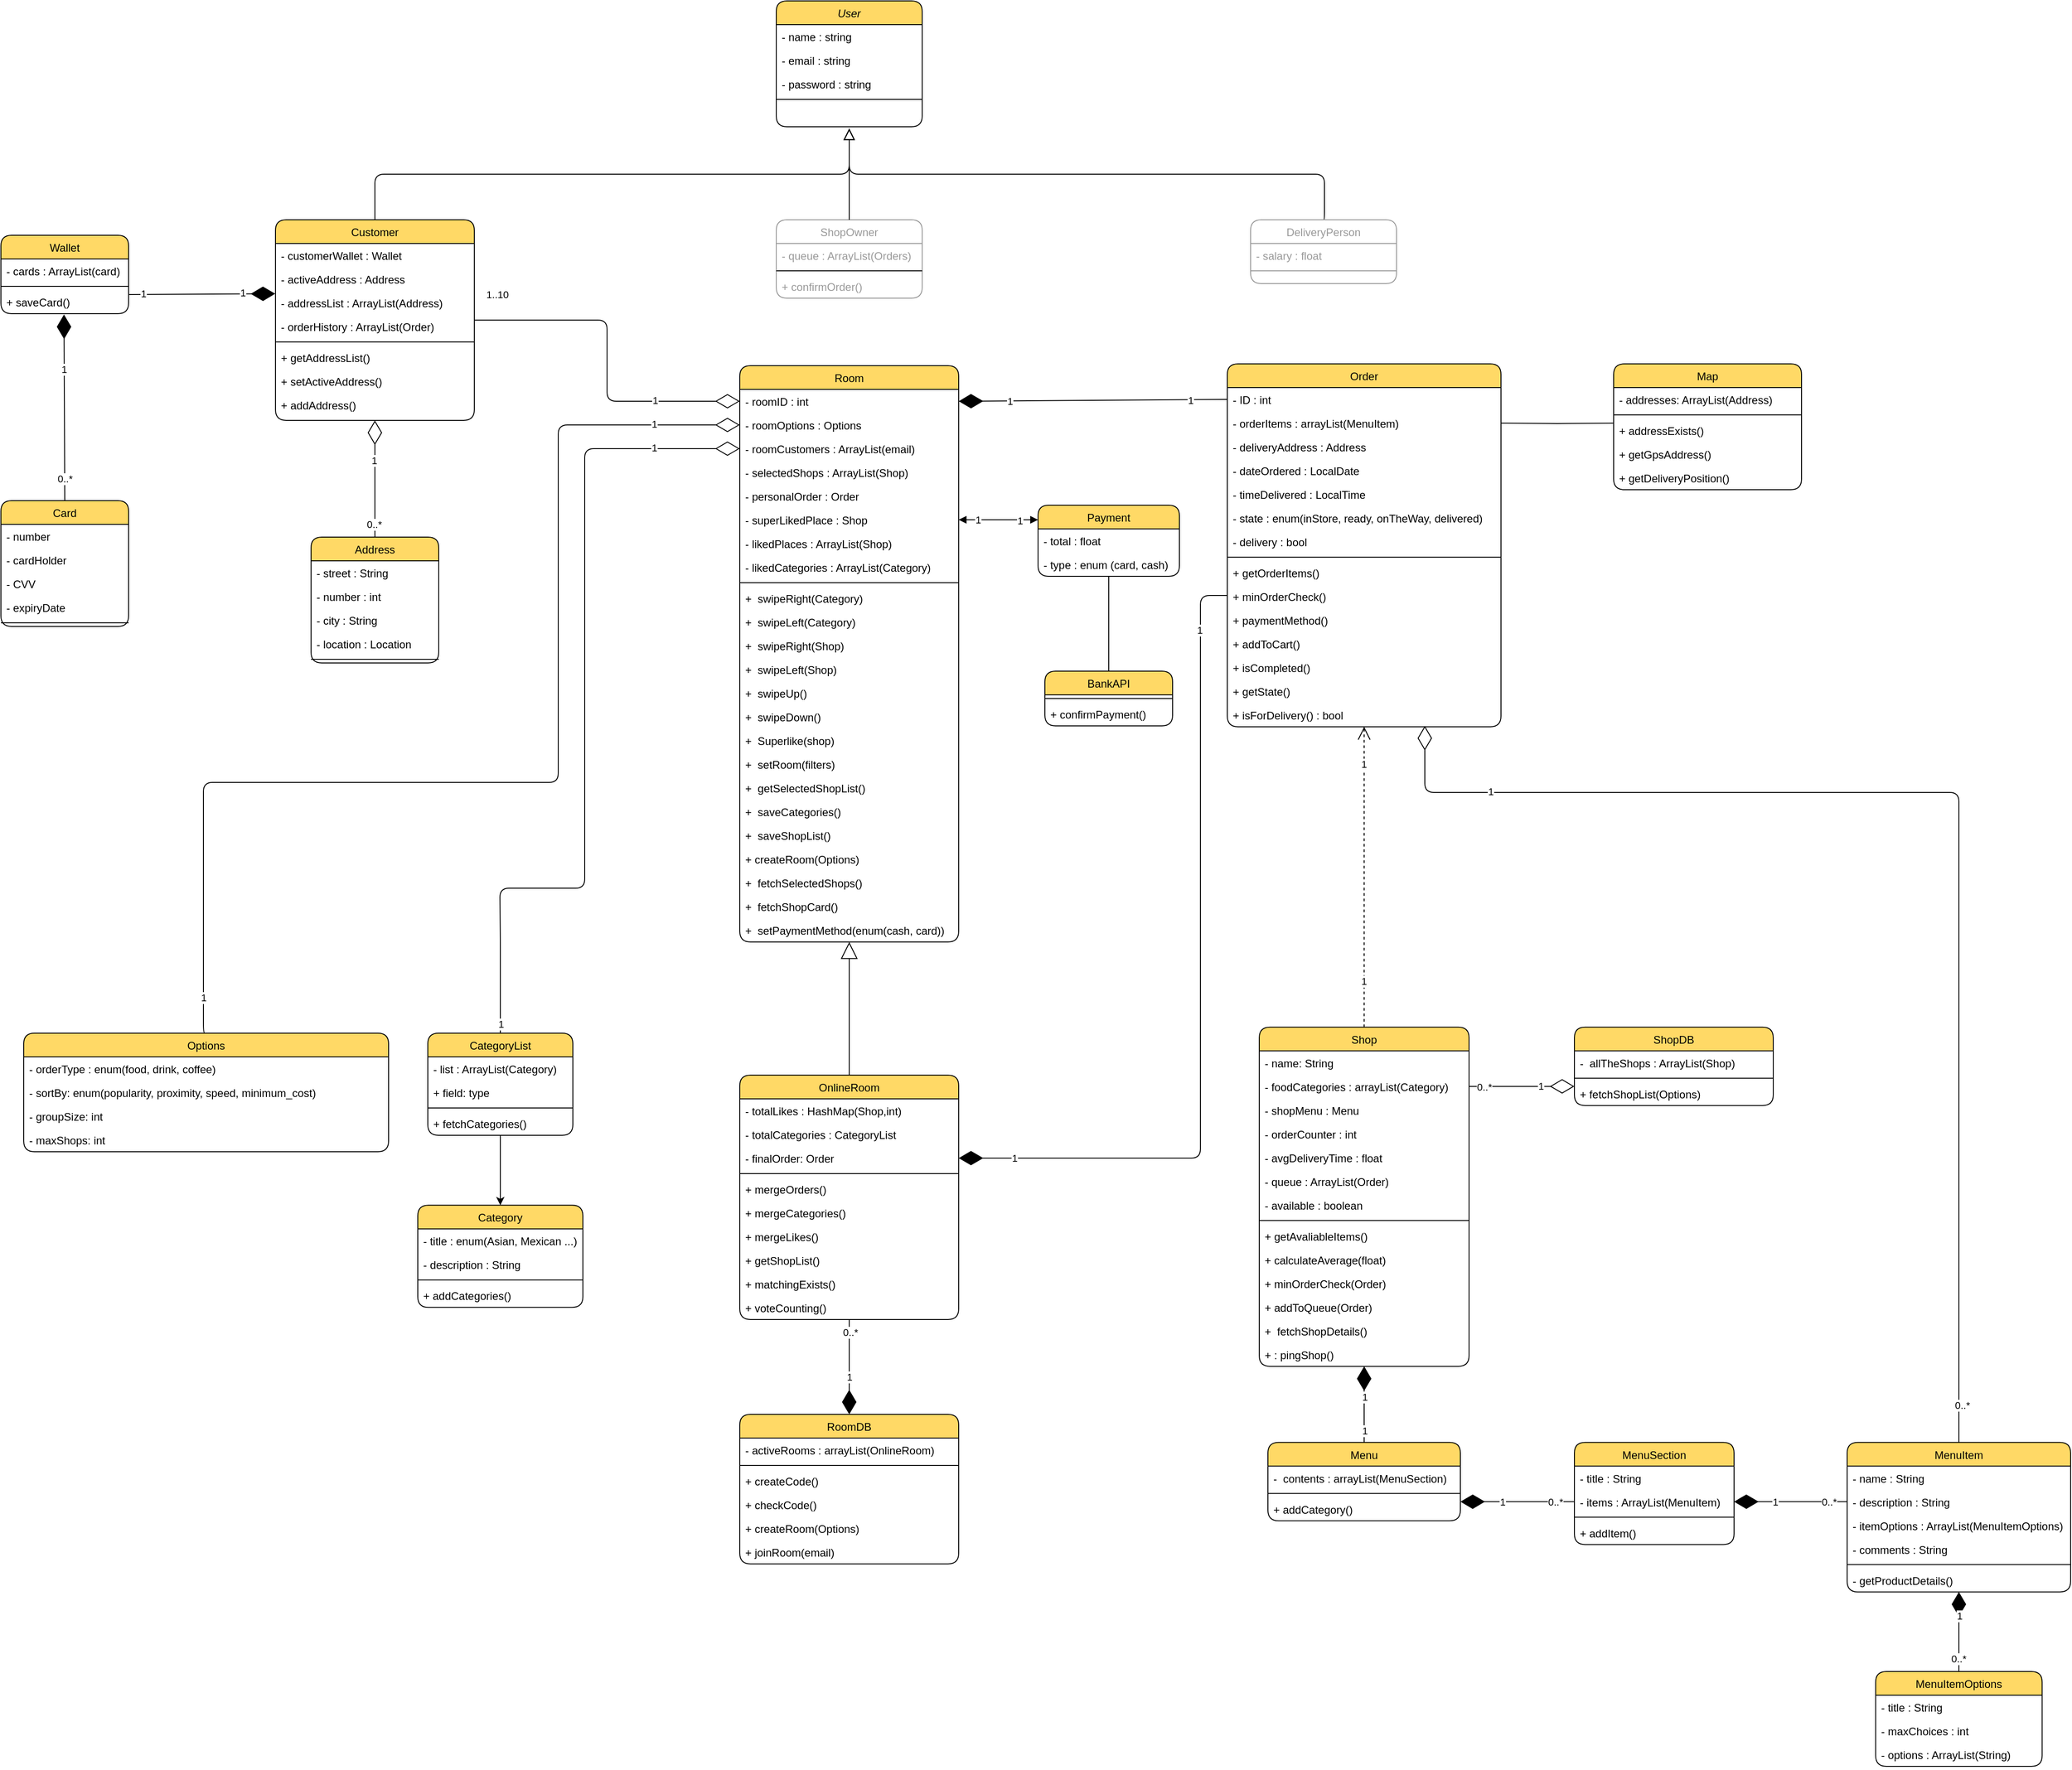 <mxfile version="19.0.2" type="device"><diagram id="C5RBs43oDa-KdzZeNtuy" name="Page-1"><mxGraphModel dx="2034" dy="876" grid="0" gridSize="10" guides="1" tooltips="1" connect="1" arrows="1" fold="1" page="0" pageScale="1" pageWidth="827" pageHeight="1169" math="0" shadow="0"><root><mxCell id="WIyWlLk6GJQsqaUBKTNV-0"/><mxCell id="WIyWlLk6GJQsqaUBKTNV-1" parent="WIyWlLk6GJQsqaUBKTNV-0"/><mxCell id="zkfFHV4jXpPFQw0GAbJ--0" value="User" style="swimlane;fontStyle=2;align=center;verticalAlign=top;childLayout=stackLayout;horizontal=1;startSize=26;horizontalStack=0;resizeParent=1;resizeLast=0;collapsible=1;marginBottom=0;rounded=1;shadow=0;strokeWidth=1;glass=0;fillColor=#FFD966;" parent="WIyWlLk6GJQsqaUBKTNV-1" vertex="1"><mxGeometry x="340" y="120" width="160" height="138" as="geometry"><mxRectangle x="230" y="140" width="160" height="26" as="alternateBounds"/></mxGeometry></mxCell><mxCell id="zkfFHV4jXpPFQw0GAbJ--1" value="- name : string" style="text;align=left;verticalAlign=top;spacingLeft=4;spacingRight=4;overflow=hidden;rotatable=0;points=[[0,0.5],[1,0.5]];portConstraint=eastwest;" parent="zkfFHV4jXpPFQw0GAbJ--0" vertex="1"><mxGeometry y="26" width="160" height="26" as="geometry"/></mxCell><mxCell id="zkfFHV4jXpPFQw0GAbJ--2" value="- email : string" style="text;align=left;verticalAlign=top;spacingLeft=4;spacingRight=4;overflow=hidden;rotatable=0;points=[[0,0.5],[1,0.5]];portConstraint=eastwest;rounded=0;shadow=0;html=0;" parent="zkfFHV4jXpPFQw0GAbJ--0" vertex="1"><mxGeometry y="52" width="160" height="26" as="geometry"/></mxCell><mxCell id="6uTwye7YIutjXMLBCB_9-4" value="- password : string" style="text;align=left;verticalAlign=top;spacingLeft=4;spacingRight=4;overflow=hidden;rotatable=0;points=[[0,0.5],[1,0.5]];portConstraint=eastwest;rounded=0;shadow=0;html=0;" parent="zkfFHV4jXpPFQw0GAbJ--0" vertex="1"><mxGeometry y="78" width="160" height="26" as="geometry"/></mxCell><mxCell id="zkfFHV4jXpPFQw0GAbJ--4" value="" style="line;html=1;strokeWidth=1;align=left;verticalAlign=middle;spacingTop=-1;spacingLeft=3;spacingRight=3;rotatable=0;labelPosition=right;points=[];portConstraint=eastwest;" parent="zkfFHV4jXpPFQw0GAbJ--0" vertex="1"><mxGeometry y="104" width="160" height="8" as="geometry"/></mxCell><mxCell id="zkfFHV4jXpPFQw0GAbJ--6" value="Customer" style="swimlane;fontStyle=0;align=center;verticalAlign=top;childLayout=stackLayout;horizontal=1;startSize=26;horizontalStack=0;resizeParent=1;resizeLast=0;collapsible=1;marginBottom=0;rounded=1;shadow=0;strokeWidth=1;fillColor=#FFD966;" parent="WIyWlLk6GJQsqaUBKTNV-1" vertex="1"><mxGeometry x="-209" y="360" width="218" height="220" as="geometry"><mxRectangle x="130" y="380" width="160" height="26" as="alternateBounds"/></mxGeometry></mxCell><mxCell id="zkfFHV4jXpPFQw0GAbJ--7" value="- customerWallet : Wallet" style="text;align=left;verticalAlign=top;spacingLeft=4;spacingRight=4;overflow=hidden;rotatable=0;points=[[0,0.5],[1,0.5]];portConstraint=eastwest;" parent="zkfFHV4jXpPFQw0GAbJ--6" vertex="1"><mxGeometry y="26" width="218" height="26" as="geometry"/></mxCell><mxCell id="0e3pbYor6nEv0NbSB9uP-10" value="- activeAddress : Address" style="text;align=left;verticalAlign=top;spacingLeft=4;spacingRight=4;overflow=hidden;rotatable=0;points=[[0,0.5],[1,0.5]];portConstraint=eastwest;" parent="zkfFHV4jXpPFQw0GAbJ--6" vertex="1"><mxGeometry y="52" width="218" height="26" as="geometry"/></mxCell><mxCell id="zkfFHV4jXpPFQw0GAbJ--8" value="- addressList : ArrayList(Address)" style="text;align=left;verticalAlign=top;spacingLeft=4;spacingRight=4;overflow=hidden;rotatable=0;points=[[0,0.5],[1,0.5]];portConstraint=eastwest;rounded=0;shadow=0;html=0;" parent="zkfFHV4jXpPFQw0GAbJ--6" vertex="1"><mxGeometry y="78" width="218" height="26" as="geometry"/></mxCell><mxCell id="0e3pbYor6nEv0NbSB9uP-12" value="- orderHistory : ArrayList(Order)" style="text;align=left;verticalAlign=top;spacingLeft=4;spacingRight=4;overflow=hidden;rotatable=0;points=[[0,0.5],[1,0.5]];portConstraint=eastwest;rounded=0;shadow=0;html=0;" parent="zkfFHV4jXpPFQw0GAbJ--6" vertex="1"><mxGeometry y="104" width="218" height="26" as="geometry"/></mxCell><mxCell id="zkfFHV4jXpPFQw0GAbJ--9" value="" style="line;html=1;strokeWidth=1;align=left;verticalAlign=middle;spacingTop=-1;spacingLeft=3;spacingRight=3;rotatable=0;labelPosition=right;points=[];portConstraint=eastwest;" parent="zkfFHV4jXpPFQw0GAbJ--6" vertex="1"><mxGeometry y="130" width="218" height="8" as="geometry"/></mxCell><mxCell id="auNsShEfTysGfX77yELF-72" value="+ getAddressList()" style="text;strokeColor=none;fillColor=none;align=left;verticalAlign=top;spacingLeft=4;spacingRight=4;overflow=hidden;rotatable=0;points=[[0,0.5],[1,0.5]];portConstraint=eastwest;" parent="zkfFHV4jXpPFQw0GAbJ--6" vertex="1"><mxGeometry y="138" width="218" height="26" as="geometry"/></mxCell><mxCell id="auNsShEfTysGfX77yELF-73" value="+ setActiveAddress()" style="text;strokeColor=none;fillColor=none;align=left;verticalAlign=top;spacingLeft=4;spacingRight=4;overflow=hidden;rotatable=0;points=[[0,0.5],[1,0.5]];portConstraint=eastwest;" parent="zkfFHV4jXpPFQw0GAbJ--6" vertex="1"><mxGeometry y="164" width="218" height="26" as="geometry"/></mxCell><mxCell id="auNsShEfTysGfX77yELF-74" value="+ addAddress()" style="text;strokeColor=none;fillColor=none;align=left;verticalAlign=top;spacingLeft=4;spacingRight=4;overflow=hidden;rotatable=0;points=[[0,0.5],[1,0.5]];portConstraint=eastwest;" parent="zkfFHV4jXpPFQw0GAbJ--6" vertex="1"><mxGeometry y="190" width="218" height="26" as="geometry"/></mxCell><mxCell id="zkfFHV4jXpPFQw0GAbJ--12" value="" style="endArrow=block;endSize=10;endFill=0;shadow=0;strokeWidth=1;rounded=1;edgeStyle=elbowEdgeStyle;elbow=vertical;" parent="WIyWlLk6GJQsqaUBKTNV-1" source="zkfFHV4jXpPFQw0GAbJ--6" edge="1"><mxGeometry width="160" relative="1" as="geometry"><mxPoint x="200" y="203" as="sourcePoint"/><mxPoint x="420" y="260" as="targetPoint"/></mxGeometry></mxCell><mxCell id="zkfFHV4jXpPFQw0GAbJ--13" value="ShopOwner" style="swimlane;fontStyle=0;align=center;verticalAlign=top;childLayout=stackLayout;horizontal=1;startSize=26;horizontalStack=0;resizeParent=1;resizeLast=0;collapsible=1;marginBottom=0;rounded=1;shadow=0;strokeWidth=1;strokeColor=#999999;fontColor=#999999;" parent="WIyWlLk6GJQsqaUBKTNV-1" vertex="1"><mxGeometry x="340" y="360" width="160" height="86" as="geometry"><mxRectangle x="340" y="380" width="170" height="26" as="alternateBounds"/></mxGeometry></mxCell><mxCell id="0e3pbYor6nEv0NbSB9uP-8" value="- queue : ArrayList(Orders)" style="text;strokeColor=none;fillColor=none;align=left;verticalAlign=top;spacingLeft=4;spacingRight=4;overflow=hidden;rotatable=0;points=[[0,0.5],[1,0.5]];portConstraint=eastwest;fontColor=#999999;" parent="zkfFHV4jXpPFQw0GAbJ--13" vertex="1"><mxGeometry y="26" width="160" height="26" as="geometry"/></mxCell><mxCell id="0e3pbYor6nEv0NbSB9uP-7" value="" style="line;strokeWidth=1;fillColor=none;align=left;verticalAlign=middle;spacingTop=-1;spacingLeft=3;spacingRight=3;rotatable=0;labelPosition=right;points=[];portConstraint=eastwest;" parent="zkfFHV4jXpPFQw0GAbJ--13" vertex="1"><mxGeometry y="52" width="160" height="8" as="geometry"/></mxCell><mxCell id="auNsShEfTysGfX77yELF-41" value="+ confirmOrder()" style="text;strokeColor=none;fillColor=none;align=left;verticalAlign=top;spacingLeft=4;spacingRight=4;overflow=hidden;rotatable=0;points=[[0,0.5],[1,0.5]];portConstraint=eastwest;fontColor=#999999;" parent="zkfFHV4jXpPFQw0GAbJ--13" vertex="1"><mxGeometry y="60" width="160" height="26" as="geometry"/></mxCell><mxCell id="zkfFHV4jXpPFQw0GAbJ--16" value="" style="endArrow=block;endSize=10;endFill=0;shadow=0;strokeWidth=1;rounded=0;edgeStyle=elbowEdgeStyle;elbow=vertical;" parent="WIyWlLk6GJQsqaUBKTNV-1" source="zkfFHV4jXpPFQw0GAbJ--13" edge="1"><mxGeometry width="160" relative="1" as="geometry"><mxPoint x="210" y="373" as="sourcePoint"/><mxPoint x="420" y="260" as="targetPoint"/></mxGeometry></mxCell><mxCell id="6uTwye7YIutjXMLBCB_9-3" style="edgeStyle=orthogonalEdgeStyle;rounded=1;orthogonalLoop=1;jettySize=auto;html=1;endArrow=block;endFill=0;endSize=10;exitX=0.5;exitY=0;exitDx=0;exitDy=0;" parent="WIyWlLk6GJQsqaUBKTNV-1" source="6uTwye7YIutjXMLBCB_9-0" edge="1"><mxGeometry relative="1" as="geometry"><mxPoint x="420" y="260" as="targetPoint"/><Array as="points"><mxPoint x="941" y="360"/><mxPoint x="941" y="310"/><mxPoint x="420" y="310"/></Array></mxGeometry></mxCell><mxCell id="6uTwye7YIutjXMLBCB_9-0" value="DeliveryPerson" style="swimlane;fontStyle=0;align=center;verticalAlign=top;childLayout=stackLayout;horizontal=1;startSize=26;horizontalStack=0;resizeParent=1;resizeLast=0;collapsible=1;marginBottom=0;rounded=1;shadow=0;strokeWidth=1;strokeColor=#999999;fontColor=#999999;" parent="WIyWlLk6GJQsqaUBKTNV-1" vertex="1"><mxGeometry x="860" y="360" width="160" height="70" as="geometry"><mxRectangle x="340" y="380" width="170" height="26" as="alternateBounds"/></mxGeometry></mxCell><mxCell id="0e3pbYor6nEv0NbSB9uP-9" value="- salary : float" style="text;strokeColor=none;fillColor=none;align=left;verticalAlign=top;spacingLeft=4;spacingRight=4;overflow=hidden;rotatable=0;points=[[0,0.5],[1,0.5]];portConstraint=eastwest;fontColor=#999999;" parent="6uTwye7YIutjXMLBCB_9-0" vertex="1"><mxGeometry y="26" width="160" height="26" as="geometry"/></mxCell><mxCell id="6uTwye7YIutjXMLBCB_9-2" value="" style="line;html=1;strokeWidth=1;align=left;verticalAlign=middle;spacingTop=-1;spacingLeft=3;spacingRight=3;rotatable=0;labelPosition=right;points=[];portConstraint=eastwest;strokeColor=#999999;fontColor=#999999;" parent="6uTwye7YIutjXMLBCB_9-0" vertex="1"><mxGeometry y="52" width="160" height="8" as="geometry"/></mxCell><mxCell id="6uTwye7YIutjXMLBCB_9-5" value="Room" style="swimlane;fontStyle=0;childLayout=stackLayout;horizontal=1;startSize=26;fillColor=#FFD966;horizontalStack=0;resizeParent=1;resizeParentMax=0;resizeLast=0;collapsible=1;marginBottom=0;rounded=1;" parent="WIyWlLk6GJQsqaUBKTNV-1" vertex="1"><mxGeometry x="300" y="520" width="240" height="632" as="geometry"/></mxCell><mxCell id="6uTwye7YIutjXMLBCB_9-6" value="- roomID : int " style="text;strokeColor=none;fillColor=none;align=left;verticalAlign=top;spacingLeft=4;spacingRight=4;overflow=hidden;rotatable=0;points=[[0,0.5],[1,0.5]];portConstraint=eastwest;" parent="6uTwye7YIutjXMLBCB_9-5" vertex="1"><mxGeometry y="26" width="240" height="26" as="geometry"/></mxCell><mxCell id="6uTwye7YIutjXMLBCB_9-7" value="- roomOptions : Options" style="text;strokeColor=none;fillColor=none;align=left;verticalAlign=top;spacingLeft=4;spacingRight=4;overflow=hidden;rotatable=0;points=[[0,0.5],[1,0.5]];portConstraint=eastwest;" parent="6uTwye7YIutjXMLBCB_9-5" vertex="1"><mxGeometry y="52" width="240" height="26" as="geometry"/></mxCell><mxCell id="auNsShEfTysGfX77yELF-75" value="- roomCustomers : ArrayList(email)" style="text;strokeColor=none;fillColor=none;align=left;verticalAlign=top;spacingLeft=4;spacingRight=4;overflow=hidden;rotatable=0;points=[[0,0.5],[1,0.5]];portConstraint=eastwest;" parent="6uTwye7YIutjXMLBCB_9-5" vertex="1"><mxGeometry y="78" width="240" height="26" as="geometry"/></mxCell><mxCell id="6uTwye7YIutjXMLBCB_9-8" value="- selectedShops : ArrayList(Shop)" style="text;strokeColor=none;fillColor=none;align=left;verticalAlign=top;spacingLeft=4;spacingRight=4;overflow=hidden;rotatable=0;points=[[0,0.5],[1,0.5]];portConstraint=eastwest;" parent="6uTwye7YIutjXMLBCB_9-5" vertex="1"><mxGeometry y="104" width="240" height="26" as="geometry"/></mxCell><mxCell id="qXcgtYNVHNFzpcl_MEbf-4" value="- personalOrder : Order" style="text;strokeColor=none;fillColor=none;align=left;verticalAlign=top;spacingLeft=4;spacingRight=4;overflow=hidden;rotatable=0;points=[[0,0.5],[1,0.5]];portConstraint=eastwest;" parent="6uTwye7YIutjXMLBCB_9-5" vertex="1"><mxGeometry y="130" width="240" height="26" as="geometry"/></mxCell><mxCell id="0e3pbYor6nEv0NbSB9uP-3" value="- superLikedPlace : Shop" style="text;strokeColor=none;fillColor=none;align=left;verticalAlign=top;spacingLeft=4;spacingRight=4;overflow=hidden;rotatable=0;points=[[0,0.5],[1,0.5]];portConstraint=eastwest;" parent="6uTwye7YIutjXMLBCB_9-5" vertex="1"><mxGeometry y="156" width="240" height="26" as="geometry"/></mxCell><mxCell id="0e3pbYor6nEv0NbSB9uP-4" value="- likedPlaces : ArrayList(Shop)" style="text;strokeColor=none;fillColor=none;align=left;verticalAlign=top;spacingLeft=4;spacingRight=4;overflow=hidden;rotatable=0;points=[[0,0.5],[1,0.5]];portConstraint=eastwest;" parent="6uTwye7YIutjXMLBCB_9-5" vertex="1"><mxGeometry y="182" width="240" height="26" as="geometry"/></mxCell><mxCell id="0e3pbYor6nEv0NbSB9uP-1" value="- likedCategories : ArrayList(Category)" style="text;strokeColor=none;fillColor=none;align=left;verticalAlign=top;spacingLeft=4;spacingRight=4;overflow=hidden;rotatable=0;points=[[0,0.5],[1,0.5]];portConstraint=eastwest;" parent="6uTwye7YIutjXMLBCB_9-5" vertex="1"><mxGeometry y="208" width="240" height="26" as="geometry"/></mxCell><mxCell id="auNsShEfTysGfX77yELF-6" value="" style="line;strokeWidth=1;fillColor=none;align=left;verticalAlign=middle;spacingTop=-1;spacingLeft=3;spacingRight=3;rotatable=0;labelPosition=right;points=[];portConstraint=eastwest;fontColor=#999999;" parent="6uTwye7YIutjXMLBCB_9-5" vertex="1"><mxGeometry y="234" width="240" height="8" as="geometry"/></mxCell><mxCell id="auNsShEfTysGfX77yELF-8" value="+  swipeRight(Category)" style="text;strokeColor=none;fillColor=none;align=left;verticalAlign=top;spacingLeft=4;spacingRight=4;overflow=hidden;rotatable=0;points=[[0,0.5],[1,0.5]];portConstraint=eastwest;" parent="6uTwye7YIutjXMLBCB_9-5" vertex="1"><mxGeometry y="242" width="240" height="26" as="geometry"/></mxCell><mxCell id="auNsShEfTysGfX77yELF-20" value="+  swipeLeft(Category)" style="text;strokeColor=none;fillColor=none;align=left;verticalAlign=top;spacingLeft=4;spacingRight=4;overflow=hidden;rotatable=0;points=[[0,0.5],[1,0.5]];portConstraint=eastwest;" parent="6uTwye7YIutjXMLBCB_9-5" vertex="1"><mxGeometry y="268" width="240" height="26" as="geometry"/></mxCell><mxCell id="auNsShEfTysGfX77yELF-22" value="+  swipeRight(Shop)" style="text;strokeColor=none;fillColor=none;align=left;verticalAlign=top;spacingLeft=4;spacingRight=4;overflow=hidden;rotatable=0;points=[[0,0.5],[1,0.5]];portConstraint=eastwest;" parent="6uTwye7YIutjXMLBCB_9-5" vertex="1"><mxGeometry y="294" width="240" height="26" as="geometry"/></mxCell><mxCell id="auNsShEfTysGfX77yELF-24" value="+  swipeLeft(Shop)" style="text;strokeColor=none;fillColor=none;align=left;verticalAlign=top;spacingLeft=4;spacingRight=4;overflow=hidden;rotatable=0;points=[[0,0.5],[1,0.5]];portConstraint=eastwest;" parent="6uTwye7YIutjXMLBCB_9-5" vertex="1"><mxGeometry y="320" width="240" height="26" as="geometry"/></mxCell><mxCell id="auNsShEfTysGfX77yELF-23" value="+  swipeUp()" style="text;strokeColor=none;fillColor=none;align=left;verticalAlign=top;spacingLeft=4;spacingRight=4;overflow=hidden;rotatable=0;points=[[0,0.5],[1,0.5]];portConstraint=eastwest;" parent="6uTwye7YIutjXMLBCB_9-5" vertex="1"><mxGeometry y="346" width="240" height="26" as="geometry"/></mxCell><mxCell id="auNsShEfTysGfX77yELF-25" value="+  swipeDown()" style="text;strokeColor=none;fillColor=none;align=left;verticalAlign=top;spacingLeft=4;spacingRight=4;overflow=hidden;rotatable=0;points=[[0,0.5],[1,0.5]];portConstraint=eastwest;" parent="6uTwye7YIutjXMLBCB_9-5" vertex="1"><mxGeometry y="372" width="240" height="26" as="geometry"/></mxCell><mxCell id="auNsShEfTysGfX77yELF-26" value="+  Superlike(shop)" style="text;strokeColor=none;fillColor=none;align=left;verticalAlign=top;spacingLeft=4;spacingRight=4;overflow=hidden;rotatable=0;points=[[0,0.5],[1,0.5]];portConstraint=eastwest;" parent="6uTwye7YIutjXMLBCB_9-5" vertex="1"><mxGeometry y="398" width="240" height="26" as="geometry"/></mxCell><mxCell id="auNsShEfTysGfX77yELF-27" value="+  setRoom(filters)" style="text;strokeColor=none;fillColor=none;align=left;verticalAlign=top;spacingLeft=4;spacingRight=4;overflow=hidden;rotatable=0;points=[[0,0.5],[1,0.5]];portConstraint=eastwest;" parent="6uTwye7YIutjXMLBCB_9-5" vertex="1"><mxGeometry y="424" width="240" height="26" as="geometry"/></mxCell><mxCell id="auNsShEfTysGfX77yELF-33" value="+  getSelectedShopList()" style="text;strokeColor=none;fillColor=none;align=left;verticalAlign=top;spacingLeft=4;spacingRight=4;overflow=hidden;rotatable=0;points=[[0,0.5],[1,0.5]];portConstraint=eastwest;" parent="6uTwye7YIutjXMLBCB_9-5" vertex="1"><mxGeometry y="450" width="240" height="26" as="geometry"/></mxCell><mxCell id="auNsShEfTysGfX77yELF-28" value="+  saveCategories()" style="text;strokeColor=none;fillColor=none;align=left;verticalAlign=top;spacingLeft=4;spacingRight=4;overflow=hidden;rotatable=0;points=[[0,0.5],[1,0.5]];portConstraint=eastwest;" parent="6uTwye7YIutjXMLBCB_9-5" vertex="1"><mxGeometry y="476" width="240" height="26" as="geometry"/></mxCell><mxCell id="auNsShEfTysGfX77yELF-29" value="+  saveShopList()" style="text;strokeColor=none;fillColor=none;align=left;verticalAlign=top;spacingLeft=4;spacingRight=4;overflow=hidden;rotatable=0;points=[[0,0.5],[1,0.5]];portConstraint=eastwest;" parent="6uTwye7YIutjXMLBCB_9-5" vertex="1"><mxGeometry y="502" width="240" height="26" as="geometry"/></mxCell><mxCell id="6F7GtAUdjhhjuv6vDuZq-4" value="+ createRoom(Options)" style="text;strokeColor=none;fillColor=none;align=left;verticalAlign=top;spacingLeft=4;spacingRight=4;overflow=hidden;rotatable=0;points=[[0,0.5],[1,0.5]];portConstraint=eastwest;" parent="6uTwye7YIutjXMLBCB_9-5" vertex="1"><mxGeometry y="528" width="240" height="26" as="geometry"/></mxCell><mxCell id="auNsShEfTysGfX77yELF-31" value="+  fetchSelectedShops()" style="text;strokeColor=none;fillColor=none;align=left;verticalAlign=top;spacingLeft=4;spacingRight=4;overflow=hidden;rotatable=0;points=[[0,0.5],[1,0.5]];portConstraint=eastwest;" parent="6uTwye7YIutjXMLBCB_9-5" vertex="1"><mxGeometry y="554" width="240" height="26" as="geometry"/></mxCell><mxCell id="0e3pbYor6nEv0NbSB9uP-0" value="+  fetchShopCard()" style="text;strokeColor=none;fillColor=none;align=left;verticalAlign=top;spacingLeft=4;spacingRight=4;overflow=hidden;rotatable=0;points=[[0,0.5],[1,0.5]];portConstraint=eastwest;" parent="6uTwye7YIutjXMLBCB_9-5" vertex="1"><mxGeometry y="580" width="240" height="26" as="geometry"/></mxCell><mxCell id="auNsShEfTysGfX77yELF-32" value="+  setPaymentMethod(enum(cash, card))" style="text;strokeColor=none;fillColor=none;align=left;verticalAlign=top;spacingLeft=4;spacingRight=4;overflow=hidden;rotatable=0;points=[[0,0.5],[1,0.5]];portConstraint=eastwest;" parent="6uTwye7YIutjXMLBCB_9-5" vertex="1"><mxGeometry y="606" width="240" height="26" as="geometry"/></mxCell><mxCell id="6uTwye7YIutjXMLBCB_9-9" value="RoomDB" style="swimlane;fontStyle=0;childLayout=stackLayout;horizontal=1;startSize=26;fillColor=#FFD966;horizontalStack=0;resizeParent=1;resizeParentMax=0;resizeLast=0;collapsible=1;marginBottom=0;rounded=1;" parent="WIyWlLk6GJQsqaUBKTNV-1" vertex="1"><mxGeometry x="300" y="1670" width="240" height="164" as="geometry"/></mxCell><mxCell id="6uTwye7YIutjXMLBCB_9-10" value="- activeRooms : arrayList(OnlineRoom)" style="text;strokeColor=none;fillColor=none;align=left;verticalAlign=top;spacingLeft=4;spacingRight=4;overflow=hidden;rotatable=0;points=[[0,0.5],[1,0.5]];portConstraint=eastwest;" parent="6uTwye7YIutjXMLBCB_9-9" vertex="1"><mxGeometry y="26" width="240" height="26" as="geometry"/></mxCell><mxCell id="auNsShEfTysGfX77yELF-35" value="" style="line;strokeWidth=1;fillColor=none;align=left;verticalAlign=middle;spacingTop=-1;spacingLeft=3;spacingRight=3;rotatable=0;labelPosition=right;points=[];portConstraint=eastwest;fontColor=#999999;" parent="6uTwye7YIutjXMLBCB_9-9" vertex="1"><mxGeometry y="52" width="240" height="8" as="geometry"/></mxCell><mxCell id="6uTwye7YIutjXMLBCB_9-12" value="+ createCode()" style="text;strokeColor=none;fillColor=none;align=left;verticalAlign=top;spacingLeft=4;spacingRight=4;overflow=hidden;rotatable=0;points=[[0,0.5],[1,0.5]];portConstraint=eastwest;" parent="6uTwye7YIutjXMLBCB_9-9" vertex="1"><mxGeometry y="60" width="240" height="26" as="geometry"/></mxCell><mxCell id="auNsShEfTysGfX77yELF-37" value="+ checkCode()" style="text;strokeColor=none;fillColor=none;align=left;verticalAlign=top;spacingLeft=4;spacingRight=4;overflow=hidden;rotatable=0;points=[[0,0.5],[1,0.5]];portConstraint=eastwest;" parent="6uTwye7YIutjXMLBCB_9-9" vertex="1"><mxGeometry y="86" width="240" height="26" as="geometry"/></mxCell><mxCell id="6F7GtAUdjhhjuv6vDuZq-3" value="+ createRoom(Options)" style="text;strokeColor=none;fillColor=none;align=left;verticalAlign=top;spacingLeft=4;spacingRight=4;overflow=hidden;rotatable=0;points=[[0,0.5],[1,0.5]];portConstraint=eastwest;" parent="6uTwye7YIutjXMLBCB_9-9" vertex="1"><mxGeometry y="112" width="240" height="26" as="geometry"/></mxCell><mxCell id="auNsShEfTysGfX77yELF-62" value="+ joinRoom(email)" style="text;strokeColor=none;fillColor=none;align=left;verticalAlign=top;spacingLeft=4;spacingRight=4;overflow=hidden;rotatable=0;points=[[0,0.5],[1,0.5]];portConstraint=eastwest;" parent="6uTwye7YIutjXMLBCB_9-9" vertex="1"><mxGeometry y="138" width="240" height="26" as="geometry"/></mxCell><mxCell id="6uTwye7YIutjXMLBCB_9-13" value="Order" style="swimlane;fontStyle=0;childLayout=stackLayout;horizontal=1;startSize=26;fillColor=#FFD966;horizontalStack=0;resizeParent=1;resizeParentMax=0;resizeLast=0;collapsible=1;marginBottom=0;rounded=1;" parent="WIyWlLk6GJQsqaUBKTNV-1" vertex="1"><mxGeometry x="834.5" y="518" width="300" height="398" as="geometry"/></mxCell><mxCell id="0e3pbYor6nEv0NbSB9uP-17" value="- ID : int" style="text;strokeColor=none;fillColor=none;align=left;verticalAlign=top;spacingLeft=4;spacingRight=4;overflow=hidden;rotatable=0;points=[[0,0.5],[1,0.5]];portConstraint=eastwest;" parent="6uTwye7YIutjXMLBCB_9-13" vertex="1"><mxGeometry y="26" width="300" height="26" as="geometry"/></mxCell><mxCell id="6uTwye7YIutjXMLBCB_9-15" value="- orderItems : arrayList(MenuItem)" style="text;strokeColor=none;fillColor=none;align=left;verticalAlign=top;spacingLeft=4;spacingRight=4;overflow=hidden;rotatable=0;points=[[0,0.5],[1,0.5]];portConstraint=eastwest;" parent="6uTwye7YIutjXMLBCB_9-13" vertex="1"><mxGeometry y="52" width="300" height="26" as="geometry"/></mxCell><mxCell id="0e3pbYor6nEv0NbSB9uP-11" value="- deliveryAddress : Address" style="text;strokeColor=none;fillColor=none;align=left;verticalAlign=top;spacingLeft=4;spacingRight=4;overflow=hidden;rotatable=0;points=[[0,0.5],[1,0.5]];portConstraint=eastwest;" parent="6uTwye7YIutjXMLBCB_9-13" vertex="1"><mxGeometry y="78" width="300" height="26" as="geometry"/></mxCell><mxCell id="0e3pbYor6nEv0NbSB9uP-13" value="- dateOrdered : LocalDate" style="text;strokeColor=none;fillColor=none;align=left;verticalAlign=top;spacingLeft=4;spacingRight=4;overflow=hidden;rotatable=0;points=[[0,0.5],[1,0.5]];portConstraint=eastwest;" parent="6uTwye7YIutjXMLBCB_9-13" vertex="1"><mxGeometry y="104" width="300" height="26" as="geometry"/></mxCell><mxCell id="0e3pbYor6nEv0NbSB9uP-14" value="- timeDelivered : LocalTime" style="text;strokeColor=none;fillColor=none;align=left;verticalAlign=top;spacingLeft=4;spacingRight=4;overflow=hidden;rotatable=0;points=[[0,0.5],[1,0.5]];portConstraint=eastwest;" parent="6uTwye7YIutjXMLBCB_9-13" vertex="1"><mxGeometry y="130" width="300" height="26" as="geometry"/></mxCell><mxCell id="0e3pbYor6nEv0NbSB9uP-16" value="- state : enum(inStore, ready, onTheWay, delivered)" style="text;strokeColor=none;fillColor=none;align=left;verticalAlign=top;spacingLeft=4;spacingRight=4;overflow=hidden;rotatable=0;points=[[0,0.5],[1,0.5]];portConstraint=eastwest;" parent="6uTwye7YIutjXMLBCB_9-13" vertex="1"><mxGeometry y="156" width="300" height="26" as="geometry"/></mxCell><mxCell id="oWyIAO8biIaaUr5H1_1a-16" value="- delivery : bool" style="text;strokeColor=none;fillColor=none;align=left;verticalAlign=top;spacingLeft=4;spacingRight=4;overflow=hidden;rotatable=0;points=[[0,0.5],[1,0.5]];portConstraint=eastwest;" parent="6uTwye7YIutjXMLBCB_9-13" vertex="1"><mxGeometry y="182" width="300" height="26" as="geometry"/></mxCell><mxCell id="auNsShEfTysGfX77yELF-66" value="" style="line;strokeWidth=1;fillColor=none;align=left;verticalAlign=middle;spacingTop=-1;spacingLeft=3;spacingRight=3;rotatable=0;labelPosition=right;points=[];portConstraint=eastwest;fontColor=#999999;" parent="6uTwye7YIutjXMLBCB_9-13" vertex="1"><mxGeometry y="208" width="300" height="8" as="geometry"/></mxCell><mxCell id="6uTwye7YIutjXMLBCB_9-16" value="+ getOrderItems()" style="text;strokeColor=none;fillColor=none;align=left;verticalAlign=top;spacingLeft=4;spacingRight=4;overflow=hidden;rotatable=0;points=[[0,0.5],[1,0.5]];portConstraint=eastwest;" parent="6uTwye7YIutjXMLBCB_9-13" vertex="1"><mxGeometry y="216" width="300" height="26" as="geometry"/></mxCell><mxCell id="auNsShEfTysGfX77yELF-67" value="+ minOrderCheck()" style="text;strokeColor=none;fillColor=none;align=left;verticalAlign=top;spacingLeft=4;spacingRight=4;overflow=hidden;rotatable=0;points=[[0,0.5],[1,0.5]];portConstraint=eastwest;" parent="6uTwye7YIutjXMLBCB_9-13" vertex="1"><mxGeometry y="242" width="300" height="26" as="geometry"/></mxCell><mxCell id="auNsShEfTysGfX77yELF-68" value="+ paymentMethod()" style="text;strokeColor=none;fillColor=none;align=left;verticalAlign=top;spacingLeft=4;spacingRight=4;overflow=hidden;rotatable=0;points=[[0,0.5],[1,0.5]];portConstraint=eastwest;" parent="6uTwye7YIutjXMLBCB_9-13" vertex="1"><mxGeometry y="268" width="300" height="26" as="geometry"/></mxCell><mxCell id="auNsShEfTysGfX77yELF-69" value="+ addToCart()" style="text;strokeColor=none;fillColor=none;align=left;verticalAlign=top;spacingLeft=4;spacingRight=4;overflow=hidden;rotatable=0;points=[[0,0.5],[1,0.5]];portConstraint=eastwest;" parent="6uTwye7YIutjXMLBCB_9-13" vertex="1"><mxGeometry y="294" width="300" height="26" as="geometry"/></mxCell><mxCell id="0e3pbYor6nEv0NbSB9uP-18" value="+ isCompleted()" style="text;strokeColor=none;fillColor=none;align=left;verticalAlign=top;spacingLeft=4;spacingRight=4;overflow=hidden;rotatable=0;points=[[0,0.5],[1,0.5]];portConstraint=eastwest;" parent="6uTwye7YIutjXMLBCB_9-13" vertex="1"><mxGeometry y="320" width="300" height="26" as="geometry"/></mxCell><mxCell id="6F7GtAUdjhhjuv6vDuZq-5" value="+ getState()&#10;" style="text;strokeColor=none;fillColor=none;align=left;verticalAlign=top;spacingLeft=4;spacingRight=4;overflow=hidden;rotatable=0;points=[[0,0.5],[1,0.5]];portConstraint=eastwest;" parent="6uTwye7YIutjXMLBCB_9-13" vertex="1"><mxGeometry y="346" width="300" height="26" as="geometry"/></mxCell><mxCell id="6F7GtAUdjhhjuv6vDuZq-6" value="+ isForDelivery() : bool&#10;" style="text;strokeColor=none;fillColor=none;align=left;verticalAlign=top;spacingLeft=4;spacingRight=4;overflow=hidden;rotatable=0;points=[[0,0.5],[1,0.5]];portConstraint=eastwest;" parent="6uTwye7YIutjXMLBCB_9-13" vertex="1"><mxGeometry y="372" width="300" height="26" as="geometry"/></mxCell><mxCell id="auNsShEfTysGfX77yELF-14" style="edgeStyle=orthogonalEdgeStyle;rounded=1;orthogonalLoop=1;jettySize=auto;html=1;entryX=1;entryY=0.5;entryDx=0;entryDy=0;fontColor=#000000;endArrow=none;endFill=0;exitX=0;exitY=0.5;exitDx=0;exitDy=0;" parent="WIyWlLk6GJQsqaUBKTNV-1" target="6uTwye7YIutjXMLBCB_9-15" edge="1"><mxGeometry relative="1" as="geometry"><mxPoint x="1258.0" y="583.0" as="sourcePoint"/></mxGeometry></mxCell><mxCell id="6uTwye7YIutjXMLBCB_9-17" value="Map" style="swimlane;fontStyle=0;childLayout=stackLayout;horizontal=1;startSize=26;fillColor=#FFD966;horizontalStack=0;resizeParent=1;resizeParentMax=0;resizeLast=0;collapsible=1;marginBottom=0;rounded=1;" parent="WIyWlLk6GJQsqaUBKTNV-1" vertex="1"><mxGeometry x="1258" y="518" width="206" height="138" as="geometry"/></mxCell><mxCell id="6uTwye7YIutjXMLBCB_9-18" value="- addresses: ArrayList(Address)" style="text;strokeColor=none;fillColor=none;align=left;verticalAlign=top;spacingLeft=4;spacingRight=4;overflow=hidden;rotatable=0;points=[[0,0.5],[1,0.5]];portConstraint=eastwest;" parent="6uTwye7YIutjXMLBCB_9-17" vertex="1"><mxGeometry y="26" width="206" height="26" as="geometry"/></mxCell><mxCell id="auNsShEfTysGfX77yELF-45" value="" style="line;strokeWidth=1;fillColor=none;align=left;verticalAlign=middle;spacingTop=-1;spacingLeft=3;spacingRight=3;rotatable=0;labelPosition=right;points=[];portConstraint=eastwest;fontColor=#999999;" parent="6uTwye7YIutjXMLBCB_9-17" vertex="1"><mxGeometry y="52" width="206" height="8" as="geometry"/></mxCell><mxCell id="6uTwye7YIutjXMLBCB_9-20" value="+ addressExists()" style="text;strokeColor=none;fillColor=none;align=left;verticalAlign=top;spacingLeft=4;spacingRight=4;overflow=hidden;rotatable=0;points=[[0,0.5],[1,0.5]];portConstraint=eastwest;" parent="6uTwye7YIutjXMLBCB_9-17" vertex="1"><mxGeometry y="60" width="206" height="26" as="geometry"/></mxCell><mxCell id="auNsShEfTysGfX77yELF-46" value="+ getGpsAddress()" style="text;strokeColor=none;fillColor=none;align=left;verticalAlign=top;spacingLeft=4;spacingRight=4;overflow=hidden;rotatable=0;points=[[0,0.5],[1,0.5]];portConstraint=eastwest;" parent="6uTwye7YIutjXMLBCB_9-17" vertex="1"><mxGeometry y="86" width="206" height="26" as="geometry"/></mxCell><mxCell id="auNsShEfTysGfX77yELF-47" value="+ getDeliveryPosition()" style="text;strokeColor=none;fillColor=none;align=left;verticalAlign=top;spacingLeft=4;spacingRight=4;overflow=hidden;rotatable=0;points=[[0,0.5],[1,0.5]];portConstraint=eastwest;" parent="6uTwye7YIutjXMLBCB_9-17" vertex="1"><mxGeometry y="112" width="206" height="26" as="geometry"/></mxCell><mxCell id="oWyIAO8biIaaUr5H1_1a-10" style="edgeStyle=orthogonalEdgeStyle;rounded=0;orthogonalLoop=1;jettySize=auto;html=1;entryX=0.5;entryY=0;entryDx=0;entryDy=0;" parent="WIyWlLk6GJQsqaUBKTNV-1" source="6uTwye7YIutjXMLBCB_9-21" target="oWyIAO8biIaaUr5H1_1a-5" edge="1"><mxGeometry relative="1" as="geometry"/></mxCell><mxCell id="6uTwye7YIutjXMLBCB_9-21" value="CategoryList" style="swimlane;fontStyle=0;childLayout=stackLayout;horizontal=1;startSize=26;fillColor=#FFD966;horizontalStack=0;resizeParent=1;resizeParentMax=0;resizeLast=0;collapsible=1;marginBottom=0;rounded=1;" parent="WIyWlLk6GJQsqaUBKTNV-1" vertex="1"><mxGeometry x="-42" y="1252" width="159" height="112" as="geometry"/></mxCell><mxCell id="6uTwye7YIutjXMLBCB_9-22" value="- list : ArrayList(Category)" style="text;strokeColor=none;fillColor=none;align=left;verticalAlign=top;spacingLeft=4;spacingRight=4;overflow=hidden;rotatable=0;points=[[0,0.5],[1,0.5]];portConstraint=eastwest;" parent="6uTwye7YIutjXMLBCB_9-21" vertex="1"><mxGeometry y="26" width="159" height="26" as="geometry"/></mxCell><mxCell id="6uTwye7YIutjXMLBCB_9-23" value="+ field: type" style="text;strokeColor=none;fillColor=none;align=left;verticalAlign=top;spacingLeft=4;spacingRight=4;overflow=hidden;rotatable=0;points=[[0,0.5],[1,0.5]];portConstraint=eastwest;" parent="6uTwye7YIutjXMLBCB_9-21" vertex="1"><mxGeometry y="52" width="159" height="26" as="geometry"/></mxCell><mxCell id="auNsShEfTysGfX77yELF-39" value="" style="line;strokeWidth=1;fillColor=none;align=left;verticalAlign=middle;spacingTop=-1;spacingLeft=3;spacingRight=3;rotatable=0;labelPosition=right;points=[];portConstraint=eastwest;fontColor=#999999;" parent="6uTwye7YIutjXMLBCB_9-21" vertex="1"><mxGeometry y="78" width="159" height="8" as="geometry"/></mxCell><mxCell id="6uTwye7YIutjXMLBCB_9-24" value="+ fetchCategories()" style="text;strokeColor=none;fillColor=none;align=left;verticalAlign=top;spacingLeft=4;spacingRight=4;overflow=hidden;rotatable=0;points=[[0,0.5],[1,0.5]];portConstraint=eastwest;" parent="6uTwye7YIutjXMLBCB_9-21" vertex="1"><mxGeometry y="86" width="159" height="26" as="geometry"/></mxCell><mxCell id="6uTwye7YIutjXMLBCB_9-25" value="ShopDB" style="swimlane;fontStyle=0;childLayout=stackLayout;horizontal=1;startSize=26;fillColor=#FFD966;horizontalStack=0;resizeParent=1;resizeParentMax=0;resizeLast=0;collapsible=1;marginBottom=0;rounded=1;" parent="WIyWlLk6GJQsqaUBKTNV-1" vertex="1"><mxGeometry x="1215" y="1245.33" width="218" height="86" as="geometry"/></mxCell><mxCell id="6uTwye7YIutjXMLBCB_9-26" value="-  allTheShops : ArrayList(Shop)" style="text;strokeColor=none;fillColor=none;align=left;verticalAlign=top;spacingLeft=4;spacingRight=4;overflow=hidden;rotatable=0;points=[[0,0.5],[1,0.5]];portConstraint=eastwest;" parent="6uTwye7YIutjXMLBCB_9-25" vertex="1"><mxGeometry y="26" width="218" height="26" as="geometry"/></mxCell><mxCell id="auNsShEfTysGfX77yELF-44" value="" style="line;strokeWidth=1;fillColor=none;align=left;verticalAlign=middle;spacingTop=-1;spacingLeft=3;spacingRight=3;rotatable=0;labelPosition=right;points=[];portConstraint=eastwest;fontColor=#999999;" parent="6uTwye7YIutjXMLBCB_9-25" vertex="1"><mxGeometry y="52" width="218" height="8" as="geometry"/></mxCell><mxCell id="6uTwye7YIutjXMLBCB_9-28" value="+ fetchShopList(Options)" style="text;strokeColor=none;fillColor=none;align=left;verticalAlign=top;spacingLeft=4;spacingRight=4;overflow=hidden;rotatable=0;points=[[0,0.5],[1,0.5]];portConstraint=eastwest;" parent="6uTwye7YIutjXMLBCB_9-25" vertex="1"><mxGeometry y="60" width="218" height="26" as="geometry"/></mxCell><mxCell id="6uTwye7YIutjXMLBCB_9-29" value="Shop" style="swimlane;fontStyle=0;childLayout=stackLayout;horizontal=1;startSize=26;fillColor=#FFD966;horizontalStack=0;resizeParent=1;resizeParentMax=0;resizeLast=0;collapsible=1;marginBottom=0;rounded=1;" parent="WIyWlLk6GJQsqaUBKTNV-1" vertex="1"><mxGeometry x="869.5" y="1245.33" width="230" height="372" as="geometry"/></mxCell><mxCell id="6uTwye7YIutjXMLBCB_9-30" value="- name: String" style="text;strokeColor=none;fillColor=none;align=left;verticalAlign=top;spacingLeft=4;spacingRight=4;overflow=hidden;rotatable=0;points=[[0,0.5],[1,0.5]];portConstraint=eastwest;" parent="6uTwye7YIutjXMLBCB_9-29" vertex="1"><mxGeometry y="26" width="230" height="26" as="geometry"/></mxCell><mxCell id="6uTwye7YIutjXMLBCB_9-31" value="- foodCategories : arrayList(Category)" style="text;strokeColor=none;fillColor=none;align=left;verticalAlign=top;spacingLeft=4;spacingRight=4;overflow=hidden;rotatable=0;points=[[0,0.5],[1,0.5]];portConstraint=eastwest;" parent="6uTwye7YIutjXMLBCB_9-29" vertex="1"><mxGeometry y="52" width="230" height="26" as="geometry"/></mxCell><mxCell id="qXcgtYNVHNFzpcl_MEbf-11" value="- shopMenu : Menu" style="text;strokeColor=none;fillColor=none;align=left;verticalAlign=top;spacingLeft=4;spacingRight=4;overflow=hidden;rotatable=0;points=[[0,0.5],[1,0.5]];portConstraint=eastwest;" parent="6uTwye7YIutjXMLBCB_9-29" vertex="1"><mxGeometry y="78" width="230" height="26" as="geometry"/></mxCell><mxCell id="qXcgtYNVHNFzpcl_MEbf-12" value="- orderCounter : int" style="text;strokeColor=none;fillColor=none;align=left;verticalAlign=top;spacingLeft=4;spacingRight=4;overflow=hidden;rotatable=0;points=[[0,0.5],[1,0.5]];portConstraint=eastwest;" parent="6uTwye7YIutjXMLBCB_9-29" vertex="1"><mxGeometry y="104" width="230" height="26" as="geometry"/></mxCell><mxCell id="oWyIAO8biIaaUr5H1_1a-11" value="- avgDeliveryTime : float" style="text;strokeColor=none;fillColor=none;align=left;verticalAlign=top;spacingLeft=4;spacingRight=4;overflow=hidden;rotatable=0;points=[[0,0.5],[1,0.5]];portConstraint=eastwest;" parent="6uTwye7YIutjXMLBCB_9-29" vertex="1"><mxGeometry y="130" width="230" height="26" as="geometry"/></mxCell><mxCell id="oWyIAO8biIaaUr5H1_1a-13" value="- queue : ArrayList(Order)" style="text;strokeColor=none;fillColor=none;align=left;verticalAlign=top;spacingLeft=4;spacingRight=4;overflow=hidden;rotatable=0;points=[[0,0.5],[1,0.5]];portConstraint=eastwest;" parent="6uTwye7YIutjXMLBCB_9-29" vertex="1"><mxGeometry y="156" width="230" height="26" as="geometry"/></mxCell><mxCell id="oWyIAO8biIaaUr5H1_1a-20" value="- available : boolean" style="text;strokeColor=none;fillColor=none;align=left;verticalAlign=top;spacingLeft=4;spacingRight=4;overflow=hidden;rotatable=0;points=[[0,0.5],[1,0.5]];portConstraint=eastwest;" parent="6uTwye7YIutjXMLBCB_9-29" vertex="1"><mxGeometry y="182" width="230" height="26" as="geometry"/></mxCell><mxCell id="auNsShEfTysGfX77yELF-34" value="" style="line;strokeWidth=1;fillColor=none;align=left;verticalAlign=middle;spacingTop=-1;spacingLeft=3;spacingRight=3;rotatable=0;labelPosition=right;points=[];portConstraint=eastwest;fontColor=#999999;" parent="6uTwye7YIutjXMLBCB_9-29" vertex="1"><mxGeometry y="208" width="230" height="8" as="geometry"/></mxCell><mxCell id="6uTwye7YIutjXMLBCB_9-32" value="+ getAvaliableItems()" style="text;strokeColor=none;fillColor=none;align=left;verticalAlign=top;spacingLeft=4;spacingRight=4;overflow=hidden;rotatable=0;points=[[0,0.5],[1,0.5]];portConstraint=eastwest;" parent="6uTwye7YIutjXMLBCB_9-29" vertex="1"><mxGeometry y="216" width="230" height="26" as="geometry"/></mxCell><mxCell id="qXcgtYNVHNFzpcl_MEbf-13" value="+ calculateAverage(float)" style="text;strokeColor=none;fillColor=none;align=left;verticalAlign=top;spacingLeft=4;spacingRight=4;overflow=hidden;rotatable=0;points=[[0,0.5],[1,0.5]];portConstraint=eastwest;" parent="6uTwye7YIutjXMLBCB_9-29" vertex="1"><mxGeometry y="242" width="230" height="26" as="geometry"/></mxCell><mxCell id="oWyIAO8biIaaUr5H1_1a-12" value="+ minOrderCheck(Order)" style="text;strokeColor=none;fillColor=none;align=left;verticalAlign=top;spacingLeft=4;spacingRight=4;overflow=hidden;rotatable=0;points=[[0,0.5],[1,0.5]];portConstraint=eastwest;" parent="6uTwye7YIutjXMLBCB_9-29" vertex="1"><mxGeometry y="268" width="230" height="26" as="geometry"/></mxCell><mxCell id="oWyIAO8biIaaUr5H1_1a-19" value="+ addToQueue(Order)" style="text;strokeColor=none;fillColor=none;align=left;verticalAlign=top;spacingLeft=4;spacingRight=4;overflow=hidden;rotatable=0;points=[[0,0.5],[1,0.5]];portConstraint=eastwest;" parent="6uTwye7YIutjXMLBCB_9-29" vertex="1"><mxGeometry y="294" width="230" height="26" as="geometry"/></mxCell><mxCell id="jGfqi1BqF1gAfMD_T53f-0" value="+  fetchShopDetails()" style="text;strokeColor=none;fillColor=none;align=left;verticalAlign=top;spacingLeft=4;spacingRight=4;overflow=hidden;rotatable=0;points=[[0,0.5],[1,0.5]];portConstraint=eastwest;" parent="6uTwye7YIutjXMLBCB_9-29" vertex="1"><mxGeometry y="320" width="230" height="26" as="geometry"/></mxCell><mxCell id="auNsShEfTysGfX77yELF-70" value="+ : pingShop()" style="text;strokeColor=none;fillColor=none;align=left;verticalAlign=top;spacingLeft=4;spacingRight=4;overflow=hidden;rotatable=0;points=[[0,0.5],[1,0.5]];portConstraint=eastwest;" parent="6uTwye7YIutjXMLBCB_9-29" vertex="1"><mxGeometry y="346" width="230" height="26" as="geometry"/></mxCell><mxCell id="6uTwye7YIutjXMLBCB_9-33" value="Address" style="swimlane;fontStyle=0;childLayout=stackLayout;horizontal=1;startSize=26;fillColor=#FFD966;horizontalStack=0;resizeParent=1;resizeParentMax=0;resizeLast=0;collapsible=1;marginBottom=0;rounded=1;" parent="WIyWlLk6GJQsqaUBKTNV-1" vertex="1"><mxGeometry x="-170" y="708" width="140" height="138" as="geometry"/></mxCell><mxCell id="6uTwye7YIutjXMLBCB_9-34" value="- street : String" style="text;strokeColor=none;fillColor=none;align=left;verticalAlign=top;spacingLeft=4;spacingRight=4;overflow=hidden;rotatable=0;points=[[0,0.5],[1,0.5]];portConstraint=eastwest;" parent="6uTwye7YIutjXMLBCB_9-33" vertex="1"><mxGeometry y="26" width="140" height="26" as="geometry"/></mxCell><mxCell id="6uTwye7YIutjXMLBCB_9-35" value="- number : int" style="text;strokeColor=none;fillColor=none;align=left;verticalAlign=top;spacingLeft=4;spacingRight=4;overflow=hidden;rotatable=0;points=[[0,0.5],[1,0.5]];portConstraint=eastwest;" parent="6uTwye7YIutjXMLBCB_9-33" vertex="1"><mxGeometry y="52" width="140" height="26" as="geometry"/></mxCell><mxCell id="6uTwye7YIutjXMLBCB_9-36" value="- city : String" style="text;strokeColor=none;fillColor=none;align=left;verticalAlign=top;spacingLeft=4;spacingRight=4;overflow=hidden;rotatable=0;points=[[0,0.5],[1,0.5]];portConstraint=eastwest;" parent="6uTwye7YIutjXMLBCB_9-33" vertex="1"><mxGeometry y="78" width="140" height="26" as="geometry"/></mxCell><mxCell id="oWyIAO8biIaaUr5H1_1a-14" value="- location : Location" style="text;strokeColor=none;fillColor=none;align=left;verticalAlign=top;spacingLeft=4;spacingRight=4;overflow=hidden;rotatable=0;points=[[0,0.5],[1,0.5]];portConstraint=eastwest;" parent="6uTwye7YIutjXMLBCB_9-33" vertex="1"><mxGeometry y="104" width="140" height="26" as="geometry"/></mxCell><mxCell id="0e3pbYor6nEv0NbSB9uP-6" value="" style="line;strokeWidth=1;fillColor=none;align=left;verticalAlign=middle;spacingTop=-1;spacingLeft=3;spacingRight=3;rotatable=0;labelPosition=right;points=[];portConstraint=eastwest;" parent="6uTwye7YIutjXMLBCB_9-33" vertex="1"><mxGeometry y="130" width="140" height="8" as="geometry"/></mxCell><mxCell id="6uTwye7YIutjXMLBCB_9-37" value="Payment" style="swimlane;fontStyle=0;childLayout=stackLayout;horizontal=1;startSize=26;fillColor=#FFD966;horizontalStack=0;resizeParent=1;resizeParentMax=0;resizeLast=0;collapsible=1;marginBottom=0;rounded=1;" parent="WIyWlLk6GJQsqaUBKTNV-1" vertex="1"><mxGeometry x="627" y="673" width="155" height="78" as="geometry"/></mxCell><mxCell id="6uTwye7YIutjXMLBCB_9-38" value="- total : float&#10;" style="text;strokeColor=none;fillColor=none;align=left;verticalAlign=top;spacingLeft=4;spacingRight=4;overflow=hidden;rotatable=0;points=[[0,0.5],[1,0.5]];portConstraint=eastwest;" parent="6uTwye7YIutjXMLBCB_9-37" vertex="1"><mxGeometry y="26" width="155" height="26" as="geometry"/></mxCell><mxCell id="oWyIAO8biIaaUr5H1_1a-15" value="- type : enum (card, cash)&#10;" style="text;strokeColor=none;fillColor=none;align=left;verticalAlign=top;spacingLeft=4;spacingRight=4;overflow=hidden;rotatable=0;points=[[0,0.5],[1,0.5]];portConstraint=eastwest;" parent="6uTwye7YIutjXMLBCB_9-37" vertex="1"><mxGeometry y="52" width="155" height="26" as="geometry"/></mxCell><mxCell id="6uTwye7YIutjXMLBCB_9-41" value="Card" style="swimlane;fontStyle=0;childLayout=stackLayout;horizontal=1;startSize=26;fillColor=#FFD966;horizontalStack=0;resizeParent=1;resizeParentMax=0;resizeLast=0;collapsible=1;marginBottom=0;rounded=1;" parent="WIyWlLk6GJQsqaUBKTNV-1" vertex="1"><mxGeometry x="-510" y="668" width="140" height="138" as="geometry"/></mxCell><mxCell id="6uTwye7YIutjXMLBCB_9-42" value="- number" style="text;strokeColor=none;fillColor=none;align=left;verticalAlign=top;spacingLeft=4;spacingRight=4;overflow=hidden;rotatable=0;points=[[0,0.5],[1,0.5]];portConstraint=eastwest;" parent="6uTwye7YIutjXMLBCB_9-41" vertex="1"><mxGeometry y="26" width="140" height="26" as="geometry"/></mxCell><mxCell id="6uTwye7YIutjXMLBCB_9-43" value="- cardHolder" style="text;strokeColor=none;fillColor=none;align=left;verticalAlign=top;spacingLeft=4;spacingRight=4;overflow=hidden;rotatable=0;points=[[0,0.5],[1,0.5]];portConstraint=eastwest;" parent="6uTwye7YIutjXMLBCB_9-41" vertex="1"><mxGeometry y="52" width="140" height="26" as="geometry"/></mxCell><mxCell id="6uTwye7YIutjXMLBCB_9-44" value="- CVV&#10;" style="text;strokeColor=none;fillColor=none;align=left;verticalAlign=top;spacingLeft=4;spacingRight=4;overflow=hidden;rotatable=0;points=[[0,0.5],[1,0.5]];portConstraint=eastwest;" parent="6uTwye7YIutjXMLBCB_9-41" vertex="1"><mxGeometry y="78" width="140" height="26" as="geometry"/></mxCell><mxCell id="oWyIAO8biIaaUr5H1_1a-0" value="- expiryDate" style="text;strokeColor=none;fillColor=none;align=left;verticalAlign=top;spacingLeft=4;spacingRight=4;overflow=hidden;rotatable=0;points=[[0,0.5],[1,0.5]];portConstraint=eastwest;" parent="6uTwye7YIutjXMLBCB_9-41" vertex="1"><mxGeometry y="104" width="140" height="26" as="geometry"/></mxCell><mxCell id="0e3pbYor6nEv0NbSB9uP-5" value="" style="line;strokeWidth=1;fillColor=none;align=left;verticalAlign=middle;spacingTop=-1;spacingLeft=3;spacingRight=3;rotatable=0;labelPosition=right;points=[];portConstraint=eastwest;" parent="6uTwye7YIutjXMLBCB_9-41" vertex="1"><mxGeometry y="130" width="140" height="8" as="geometry"/></mxCell><mxCell id="6uTwye7YIutjXMLBCB_9-45" value="Wallet" style="swimlane;fontStyle=0;childLayout=stackLayout;horizontal=1;startSize=26;fillColor=#FFD966;horizontalStack=0;resizeParent=1;resizeParentMax=0;resizeLast=0;collapsible=1;marginBottom=0;rounded=1;" parent="WIyWlLk6GJQsqaUBKTNV-1" vertex="1"><mxGeometry x="-510" y="377" width="140" height="86" as="geometry"/></mxCell><mxCell id="6uTwye7YIutjXMLBCB_9-46" value="- cards : ArrayList(card)" style="text;strokeColor=none;fillColor=none;align=left;verticalAlign=top;spacingLeft=4;spacingRight=4;overflow=hidden;rotatable=0;points=[[0,0.5],[1,0.5]];portConstraint=eastwest;" parent="6uTwye7YIutjXMLBCB_9-45" vertex="1"><mxGeometry y="26" width="140" height="26" as="geometry"/></mxCell><mxCell id="auNsShEfTysGfX77yELF-71" value="" style="line;html=1;strokeWidth=1;align=left;verticalAlign=middle;spacingTop=-1;spacingLeft=3;spacingRight=3;rotatable=0;labelPosition=right;points=[];portConstraint=eastwest;" parent="6uTwye7YIutjXMLBCB_9-45" vertex="1"><mxGeometry y="52" width="140" height="8" as="geometry"/></mxCell><mxCell id="6uTwye7YIutjXMLBCB_9-48" value="+ saveCard()" style="text;strokeColor=none;fillColor=none;align=left;verticalAlign=top;spacingLeft=4;spacingRight=4;overflow=hidden;rotatable=0;points=[[0,0.5],[1,0.5]];portConstraint=eastwest;" parent="6uTwye7YIutjXMLBCB_9-45" vertex="1"><mxGeometry y="60" width="140" height="26" as="geometry"/></mxCell><mxCell id="6uTwye7YIutjXMLBCB_9-49" value="Menu" style="swimlane;fontStyle=0;childLayout=stackLayout;horizontal=1;startSize=26;fillColor=#FFD966;horizontalStack=0;resizeParent=1;resizeParentMax=0;resizeLast=0;collapsible=1;marginBottom=0;rounded=1;" parent="WIyWlLk6GJQsqaUBKTNV-1" vertex="1"><mxGeometry x="879" y="1700.76" width="211" height="86" as="geometry"/></mxCell><mxCell id="6uTwye7YIutjXMLBCB_9-50" value="-  contents : arrayList(MenuSection)" style="text;strokeColor=none;fillColor=none;align=left;verticalAlign=top;spacingLeft=4;spacingRight=4;overflow=hidden;rotatable=0;points=[[0,0.5],[1,0.5]];portConstraint=eastwest;" parent="6uTwye7YIutjXMLBCB_9-49" vertex="1"><mxGeometry y="26" width="211" height="26" as="geometry"/></mxCell><mxCell id="0e3pbYor6nEv0NbSB9uP-19" value="" style="line;strokeWidth=1;fillColor=none;align=left;verticalAlign=middle;spacingTop=-1;spacingLeft=3;spacingRight=3;rotatable=0;labelPosition=right;points=[];portConstraint=eastwest;" parent="6uTwye7YIutjXMLBCB_9-49" vertex="1"><mxGeometry y="52" width="211" height="8" as="geometry"/></mxCell><mxCell id="0e3pbYor6nEv0NbSB9uP-24" value="+ addCategory() " style="text;strokeColor=none;fillColor=none;align=left;verticalAlign=top;spacingLeft=4;spacingRight=4;overflow=hidden;rotatable=0;points=[[0,0.5],[1,0.5]];portConstraint=eastwest;" parent="6uTwye7YIutjXMLBCB_9-49" vertex="1"><mxGeometry y="60" width="211" height="26" as="geometry"/></mxCell><mxCell id="6uTwye7YIutjXMLBCB_9-53" value="MenuItem" style="swimlane;fontStyle=0;childLayout=stackLayout;horizontal=1;startSize=26;fillColor=#FFD966;horizontalStack=0;resizeParent=1;resizeParentMax=0;resizeLast=0;collapsible=1;marginBottom=0;rounded=1;" parent="WIyWlLk6GJQsqaUBKTNV-1" vertex="1"><mxGeometry x="1514" y="1700.76" width="245" height="164" as="geometry"/></mxCell><mxCell id="6uTwye7YIutjXMLBCB_9-54" value="- name : String" style="text;strokeColor=none;fillColor=none;align=left;verticalAlign=top;spacingLeft=4;spacingRight=4;overflow=hidden;rotatable=0;points=[[0,0.5],[1,0.5]];portConstraint=eastwest;" parent="6uTwye7YIutjXMLBCB_9-53" vertex="1"><mxGeometry y="26" width="245" height="26" as="geometry"/></mxCell><mxCell id="6uTwye7YIutjXMLBCB_9-55" value="- description : String" style="text;strokeColor=none;fillColor=none;align=left;verticalAlign=top;spacingLeft=4;spacingRight=4;overflow=hidden;rotatable=0;points=[[0,0.5],[1,0.5]];portConstraint=eastwest;" parent="6uTwye7YIutjXMLBCB_9-53" vertex="1"><mxGeometry y="52" width="245" height="26" as="geometry"/></mxCell><mxCell id="oWyIAO8biIaaUr5H1_1a-24" value="- itemOptions : ArrayList(MenuItemOptions)" style="text;strokeColor=none;fillColor=none;align=left;verticalAlign=top;spacingLeft=4;spacingRight=4;overflow=hidden;rotatable=0;points=[[0,0.5],[1,0.5]];portConstraint=eastwest;" parent="6uTwye7YIutjXMLBCB_9-53" vertex="1"><mxGeometry y="78" width="245" height="26" as="geometry"/></mxCell><mxCell id="oWyIAO8biIaaUr5H1_1a-35" value="- comments : String" style="text;strokeColor=none;fillColor=none;align=left;verticalAlign=top;spacingLeft=4;spacingRight=4;overflow=hidden;rotatable=0;points=[[0,0.5],[1,0.5]];portConstraint=eastwest;" parent="6uTwye7YIutjXMLBCB_9-53" vertex="1"><mxGeometry y="104" width="245" height="26" as="geometry"/></mxCell><mxCell id="6F7GtAUdjhhjuv6vDuZq-1" value="" style="line;strokeWidth=1;fillColor=none;align=left;verticalAlign=middle;spacingTop=-1;spacingLeft=3;spacingRight=3;rotatable=0;labelPosition=right;points=[];portConstraint=eastwest;" parent="6uTwye7YIutjXMLBCB_9-53" vertex="1"><mxGeometry y="130" width="245" height="8" as="geometry"/></mxCell><mxCell id="6F7GtAUdjhhjuv6vDuZq-2" value="- getProductDetails()" style="text;strokeColor=none;fillColor=none;align=left;verticalAlign=top;spacingLeft=4;spacingRight=4;overflow=hidden;rotatable=0;points=[[0,0.5],[1,0.5]];portConstraint=eastwest;" parent="6uTwye7YIutjXMLBCB_9-53" vertex="1"><mxGeometry y="138" width="245" height="26" as="geometry"/></mxCell><mxCell id="auNsShEfTysGfX77yELF-13" style="edgeStyle=orthogonalEdgeStyle;rounded=1;orthogonalLoop=1;jettySize=auto;html=1;fontColor=#000000;endArrow=none;endFill=0;entryX=0.5;entryY=1;entryDx=0;entryDy=0;" parent="WIyWlLk6GJQsqaUBKTNV-1" source="6uTwye7YIutjXMLBCB_9-57" target="6uTwye7YIutjXMLBCB_9-37" edge="1"><mxGeometry relative="1" as="geometry"><mxPoint x="696" y="766" as="targetPoint"/></mxGeometry></mxCell><mxCell id="6uTwye7YIutjXMLBCB_9-57" value="BankAPI" style="swimlane;fontStyle=0;childLayout=stackLayout;horizontal=1;startSize=26;fillColor=#FFD966;horizontalStack=0;resizeParent=1;resizeParentMax=0;resizeLast=0;collapsible=1;marginBottom=0;rounded=1;" parent="WIyWlLk6GJQsqaUBKTNV-1" vertex="1"><mxGeometry x="634.5" y="855" width="140" height="60" as="geometry"/></mxCell><mxCell id="auNsShEfTysGfX77yELF-42" value="" style="line;strokeWidth=1;fillColor=none;align=left;verticalAlign=middle;spacingTop=-1;spacingLeft=3;spacingRight=3;rotatable=0;labelPosition=right;points=[];portConstraint=eastwest;fontColor=#999999;" parent="6uTwye7YIutjXMLBCB_9-57" vertex="1"><mxGeometry y="26" width="140" height="8" as="geometry"/></mxCell><mxCell id="6uTwye7YIutjXMLBCB_9-60" value="+ confirmPayment()" style="text;strokeColor=none;fillColor=none;align=left;verticalAlign=top;spacingLeft=4;spacingRight=4;overflow=hidden;rotatable=0;points=[[0,0.5],[1,0.5]];portConstraint=eastwest;" parent="6uTwye7YIutjXMLBCB_9-57" vertex="1"><mxGeometry y="34" width="140" height="26" as="geometry"/></mxCell><mxCell id="6uTwye7YIutjXMLBCB_9-61" value="" style="endArrow=diamondThin;endFill=1;endSize=24;html=1;rounded=0;exitX=1;exitY=0.5;exitDx=0;exitDy=0;entryX=-0.001;entryY=0.118;entryDx=0;entryDy=0;entryPerimeter=0;" parent="WIyWlLk6GJQsqaUBKTNV-1" target="zkfFHV4jXpPFQw0GAbJ--8" edge="1"><mxGeometry width="160" relative="1" as="geometry"><mxPoint x="-370" y="442" as="sourcePoint"/><mxPoint x="-210" y="430" as="targetPoint"/></mxGeometry></mxCell><mxCell id="6uTwye7YIutjXMLBCB_9-63" value="1" style="edgeLabel;html=1;align=center;verticalAlign=middle;resizable=0;points=[];" parent="6uTwye7YIutjXMLBCB_9-61" vertex="1" connectable="0"><mxGeometry x="0.553" y="2" relative="1" as="geometry"><mxPoint as="offset"/></mxGeometry></mxCell><mxCell id="6uTwye7YIutjXMLBCB_9-64" value="1" style="edgeLabel;html=1;align=center;verticalAlign=middle;resizable=0;points=[];" parent="6uTwye7YIutjXMLBCB_9-61" vertex="1" connectable="0"><mxGeometry x="-0.809" y="1" relative="1" as="geometry"><mxPoint as="offset"/></mxGeometry></mxCell><mxCell id="6uTwye7YIutjXMLBCB_9-65" value="" style="endArrow=diamondThin;endFill=1;endSize=24;html=1;rounded=0;entryX=0.494;entryY=1.033;entryDx=0;entryDy=0;exitX=0.5;exitY=0;exitDx=0;exitDy=0;entryPerimeter=0;" parent="WIyWlLk6GJQsqaUBKTNV-1" source="6uTwye7YIutjXMLBCB_9-41" target="6uTwye7YIutjXMLBCB_9-48" edge="1"><mxGeometry width="160" relative="1" as="geometry"><mxPoint x="-620" y="442" as="sourcePoint"/><mxPoint x="-540" y="440" as="targetPoint"/></mxGeometry></mxCell><mxCell id="6uTwye7YIutjXMLBCB_9-66" value="1" style="edgeLabel;html=1;align=center;verticalAlign=middle;resizable=0;points=[];" parent="6uTwye7YIutjXMLBCB_9-65" vertex="1" connectable="0"><mxGeometry x="0.412" y="1" relative="1" as="geometry"><mxPoint as="offset"/></mxGeometry></mxCell><mxCell id="6uTwye7YIutjXMLBCB_9-67" value="0..*" style="edgeLabel;html=1;align=center;verticalAlign=middle;resizable=0;points=[];" parent="6uTwye7YIutjXMLBCB_9-65" vertex="1" connectable="0"><mxGeometry x="-0.76" relative="1" as="geometry"><mxPoint as="offset"/></mxGeometry></mxCell><mxCell id="6uTwye7YIutjXMLBCB_9-71" value="" style="endArrow=diamondThin;endFill=0;endSize=24;html=1;rounded=0;entryX=0.5;entryY=1;entryDx=0;entryDy=0;exitX=0.5;exitY=0;exitDx=0;exitDy=0;" parent="WIyWlLk6GJQsqaUBKTNV-1" source="6uTwye7YIutjXMLBCB_9-33" target="zkfFHV4jXpPFQw0GAbJ--6" edge="1"><mxGeometry width="160" relative="1" as="geometry"><mxPoint x="-100" y="657" as="sourcePoint"/><mxPoint x="-100.436" y="602.234" as="targetPoint"/></mxGeometry></mxCell><mxCell id="6uTwye7YIutjXMLBCB_9-72" value="1" style="edgeLabel;html=1;align=center;verticalAlign=middle;resizable=0;points=[];" parent="6uTwye7YIutjXMLBCB_9-71" vertex="1" connectable="0"><mxGeometry x="0.553" y="2" relative="1" as="geometry"><mxPoint x="1" y="15" as="offset"/></mxGeometry></mxCell><mxCell id="6uTwye7YIutjXMLBCB_9-73" value="0..*" style="edgeLabel;html=1;align=center;verticalAlign=middle;resizable=0;points=[];" parent="6uTwye7YIutjXMLBCB_9-71" vertex="1" connectable="0"><mxGeometry x="-0.809" y="1" relative="1" as="geometry"><mxPoint y="-2" as="offset"/></mxGeometry></mxCell><mxCell id="6uTwye7YIutjXMLBCB_9-74" value="" style="endArrow=diamondThin;endFill=0;endSize=24;html=1;rounded=1;edgeStyle=elbowEdgeStyle;entryX=0;entryY=0.5;entryDx=0;entryDy=0;exitX=1;exitY=0.5;exitDx=0;exitDy=0;" parent="WIyWlLk6GJQsqaUBKTNV-1" source="zkfFHV4jXpPFQw0GAbJ--6" target="6uTwye7YIutjXMLBCB_9-6" edge="1"><mxGeometry width="160" relative="1" as="geometry"><mxPoint x="-7" y="446" as="sourcePoint"/><mxPoint x="350" y="584" as="targetPoint"/></mxGeometry></mxCell><mxCell id="6uTwye7YIutjXMLBCB_9-75" value="1..10" style="edgeLabel;html=1;align=center;verticalAlign=middle;resizable=0;points=[];" parent="6uTwye7YIutjXMLBCB_9-74" vertex="1" connectable="0"><mxGeometry x="0.629" y="4" relative="1" as="geometry"><mxPoint x="-196" y="-113" as="offset"/></mxGeometry></mxCell><mxCell id="6uTwye7YIutjXMLBCB_9-76" value="1" style="edgeLabel;html=1;align=center;verticalAlign=middle;resizable=0;points=[];" parent="6uTwye7YIutjXMLBCB_9-74" vertex="1" connectable="0"><mxGeometry x="0.695" y="2" relative="1" as="geometry"><mxPoint x="-35" y="1" as="offset"/></mxGeometry></mxCell><mxCell id="6uTwye7YIutjXMLBCB_9-81" value="" style="endArrow=diamondThin;endFill=1;endSize=24;html=1;rounded=0;entryX=1;entryY=0.5;entryDx=0;entryDy=0;exitX=0;exitY=0.5;exitDx=0;exitDy=0;" parent="WIyWlLk6GJQsqaUBKTNV-1" target="6uTwye7YIutjXMLBCB_9-6" edge="1"><mxGeometry width="160" relative="1" as="geometry"><mxPoint x="834.5" y="557" as="sourcePoint"/><mxPoint x="660" y="669.76" as="targetPoint"/></mxGeometry></mxCell><mxCell id="6uTwye7YIutjXMLBCB_9-82" value="1" style="edgeLabel;html=1;align=center;verticalAlign=middle;resizable=0;points=[];" parent="6uTwye7YIutjXMLBCB_9-81" vertex="1" connectable="0"><mxGeometry x="0.382" y="1" relative="1" as="geometry"><mxPoint x="-35" y="-1" as="offset"/></mxGeometry></mxCell><mxCell id="6uTwye7YIutjXMLBCB_9-83" value="1" style="edgeLabel;html=1;align=center;verticalAlign=middle;resizable=0;points=[];" parent="6uTwye7YIutjXMLBCB_9-81" vertex="1" connectable="0"><mxGeometry x="-0.724" relative="1" as="geometry"><mxPoint as="offset"/></mxGeometry></mxCell><mxCell id="6uTwye7YIutjXMLBCB_9-86" value="" style="endArrow=open;endSize=12;dashed=1;html=1;rounded=0;exitX=0.5;exitY=0;exitDx=0;exitDy=0;entryX=0.5;entryY=1;entryDx=0;entryDy=0;" parent="WIyWlLk6GJQsqaUBKTNV-1" source="6uTwye7YIutjXMLBCB_9-29" target="6uTwye7YIutjXMLBCB_9-13" edge="1"><mxGeometry width="160" relative="1" as="geometry"><mxPoint x="870" y="640" as="sourcePoint"/><mxPoint x="1030" y="640" as="targetPoint"/></mxGeometry></mxCell><mxCell id="6uTwye7YIutjXMLBCB_9-87" value="1" style="edgeLabel;html=1;align=center;verticalAlign=middle;resizable=0;points=[];" parent="6uTwye7YIutjXMLBCB_9-86" vertex="1" connectable="0"><mxGeometry x="-0.671" y="-1" relative="1" as="geometry"><mxPoint x="-2" y="3" as="offset"/></mxGeometry></mxCell><mxCell id="6uTwye7YIutjXMLBCB_9-88" value="1" style="edgeLabel;html=1;align=center;verticalAlign=middle;resizable=0;points=[];" parent="6uTwye7YIutjXMLBCB_9-86" vertex="1" connectable="0"><mxGeometry x="0.466" y="-2" relative="1" as="geometry"><mxPoint x="-3" y="-47" as="offset"/></mxGeometry></mxCell><mxCell id="6uTwye7YIutjXMLBCB_9-89" value="" style="endArrow=diamondThin;endFill=0;endSize=24;html=1;rounded=0;entryX=0;entryY=0.5;entryDx=0;entryDy=0;exitX=1;exitY=0.5;exitDx=0;exitDy=0;" parent="WIyWlLk6GJQsqaUBKTNV-1" source="6uTwye7YIutjXMLBCB_9-31" edge="1"><mxGeometry width="160" relative="1" as="geometry"><mxPoint x="995" y="1317.33" as="sourcePoint"/><mxPoint x="1215" y="1310.33" as="targetPoint"/></mxGeometry></mxCell><mxCell id="6uTwye7YIutjXMLBCB_9-90" value="1" style="edgeLabel;html=1;align=center;verticalAlign=middle;resizable=0;points=[];" parent="6uTwye7YIutjXMLBCB_9-89" vertex="1" connectable="0"><mxGeometry x="0.357" y="1" relative="1" as="geometry"><mxPoint as="offset"/></mxGeometry></mxCell><mxCell id="6uTwye7YIutjXMLBCB_9-91" value="0..*" style="edgeLabel;html=1;align=center;verticalAlign=middle;resizable=0;points=[];" parent="6uTwye7YIutjXMLBCB_9-89" vertex="1" connectable="0"><mxGeometry x="-0.722" relative="1" as="geometry"><mxPoint as="offset"/></mxGeometry></mxCell><mxCell id="6uTwye7YIutjXMLBCB_9-98" value="" style="endArrow=diamondThin;endFill=1;endSize=24;html=1;rounded=0;exitX=0.5;exitY=0;exitDx=0;exitDy=0;entryX=0.5;entryY=1;entryDx=0;entryDy=0;" parent="WIyWlLk6GJQsqaUBKTNV-1" source="6uTwye7YIutjXMLBCB_9-49" target="6uTwye7YIutjXMLBCB_9-29" edge="1"><mxGeometry width="160" relative="1" as="geometry"><mxPoint x="979.5" y="1486.33" as="sourcePoint"/><mxPoint x="980.5" y="1413.33" as="targetPoint"/></mxGeometry></mxCell><mxCell id="6uTwye7YIutjXMLBCB_9-99" value="1" style="edgeLabel;html=1;align=center;verticalAlign=middle;resizable=0;points=[];" parent="6uTwye7YIutjXMLBCB_9-98" vertex="1" connectable="0"><mxGeometry x="0.442" y="-1" relative="1" as="geometry"><mxPoint x="-1" y="10" as="offset"/></mxGeometry></mxCell><mxCell id="6uTwye7YIutjXMLBCB_9-100" value="1" style="edgeLabel;html=1;align=center;verticalAlign=middle;resizable=0;points=[];" parent="6uTwye7YIutjXMLBCB_9-98" vertex="1" connectable="0"><mxGeometry x="-0.694" y="-1" relative="1" as="geometry"><mxPoint x="-1" as="offset"/></mxGeometry></mxCell><mxCell id="6uTwye7YIutjXMLBCB_9-101" value="" style="endArrow=diamondThin;endFill=1;endSize=24;html=1;rounded=0;entryX=1;entryY=0.5;entryDx=0;entryDy=0;exitX=0;exitY=0.5;exitDx=0;exitDy=0;" parent="WIyWlLk6GJQsqaUBKTNV-1" source="6uTwye7YIutjXMLBCB_9-106" edge="1"><mxGeometry width="160" relative="1" as="geometry"><mxPoint x="1105" y="1750.76" as="sourcePoint"/><mxPoint x="1090" y="1765.76" as="targetPoint"/></mxGeometry></mxCell><mxCell id="6uTwye7YIutjXMLBCB_9-102" value="1" style="edgeLabel;html=1;align=center;verticalAlign=middle;resizable=0;points=[];" parent="6uTwye7YIutjXMLBCB_9-101" vertex="1" connectable="0"><mxGeometry x="0.271" relative="1" as="geometry"><mxPoint as="offset"/></mxGeometry></mxCell><mxCell id="6uTwye7YIutjXMLBCB_9-103" value="0..*" style="edgeLabel;html=1;align=center;verticalAlign=middle;resizable=0;points=[];" parent="6uTwye7YIutjXMLBCB_9-101" vertex="1" connectable="0"><mxGeometry x="-0.666" relative="1" as="geometry"><mxPoint as="offset"/></mxGeometry></mxCell><mxCell id="6uTwye7YIutjXMLBCB_9-104" value="MenuSection" style="swimlane;fontStyle=0;childLayout=stackLayout;horizontal=1;startSize=26;fillColor=#FFD966;horizontalStack=0;resizeParent=1;resizeParentMax=0;resizeLast=0;collapsible=1;marginBottom=0;rounded=1;" parent="WIyWlLk6GJQsqaUBKTNV-1" vertex="1"><mxGeometry x="1215" y="1700.76" width="175" height="112" as="geometry"/></mxCell><mxCell id="6uTwye7YIutjXMLBCB_9-105" value="- title : String" style="text;strokeColor=none;fillColor=none;align=left;verticalAlign=top;spacingLeft=4;spacingRight=4;overflow=hidden;rotatable=0;points=[[0,0.5],[1,0.5]];portConstraint=eastwest;" parent="6uTwye7YIutjXMLBCB_9-104" vertex="1"><mxGeometry y="26" width="175" height="26" as="geometry"/></mxCell><mxCell id="6uTwye7YIutjXMLBCB_9-106" value="- items : ArrayList(MenuItem)" style="text;strokeColor=none;fillColor=none;align=left;verticalAlign=top;spacingLeft=4;spacingRight=4;overflow=hidden;rotatable=0;points=[[0,0.5],[1,0.5]];portConstraint=eastwest;" parent="6uTwye7YIutjXMLBCB_9-104" vertex="1"><mxGeometry y="52" width="175" height="26" as="geometry"/></mxCell><mxCell id="0e3pbYor6nEv0NbSB9uP-20" value="" style="line;strokeWidth=1;fillColor=none;align=left;verticalAlign=middle;spacingTop=-1;spacingLeft=3;spacingRight=3;rotatable=0;labelPosition=right;points=[];portConstraint=eastwest;" parent="6uTwye7YIutjXMLBCB_9-104" vertex="1"><mxGeometry y="78" width="175" height="8" as="geometry"/></mxCell><mxCell id="0e3pbYor6nEv0NbSB9uP-26" value="+ addItem() " style="text;strokeColor=none;fillColor=none;align=left;verticalAlign=top;spacingLeft=4;spacingRight=4;overflow=hidden;rotatable=0;points=[[0,0.5],[1,0.5]];portConstraint=eastwest;" parent="6uTwye7YIutjXMLBCB_9-104" vertex="1"><mxGeometry y="86" width="175" height="26" as="geometry"/></mxCell><mxCell id="6uTwye7YIutjXMLBCB_9-108" value="" style="endArrow=diamondThin;endFill=1;endSize=24;html=1;rounded=0;entryX=1;entryY=0.5;entryDx=0;entryDy=0;exitX=0;exitY=0.5;exitDx=0;exitDy=0;" parent="WIyWlLk6GJQsqaUBKTNV-1" source="6uTwye7YIutjXMLBCB_9-55" target="6uTwye7YIutjXMLBCB_9-106" edge="1"><mxGeometry width="160" relative="1" as="geometry"><mxPoint x="1495" y="1760.76" as="sourcePoint"/><mxPoint x="1385" y="1760.76" as="targetPoint"/></mxGeometry></mxCell><mxCell id="6uTwye7YIutjXMLBCB_9-109" value="1" style="edgeLabel;html=1;align=center;verticalAlign=middle;resizable=0;points=[];" parent="6uTwye7YIutjXMLBCB_9-108" vertex="1" connectable="0"><mxGeometry x="0.271" relative="1" as="geometry"><mxPoint as="offset"/></mxGeometry></mxCell><mxCell id="6uTwye7YIutjXMLBCB_9-110" value="0..*" style="edgeLabel;html=1;align=center;verticalAlign=middle;resizable=0;points=[];" parent="6uTwye7YIutjXMLBCB_9-108" vertex="1" connectable="0"><mxGeometry x="-0.666" relative="1" as="geometry"><mxPoint as="offset"/></mxGeometry></mxCell><mxCell id="auNsShEfTysGfX77yELF-9" value="Options" style="swimlane;fontStyle=0;childLayout=stackLayout;horizontal=1;startSize=26;fillColor=#FFD966;horizontalStack=0;resizeParent=1;resizeParentMax=0;resizeLast=0;collapsible=1;marginBottom=0;rounded=1;" parent="WIyWlLk6GJQsqaUBKTNV-1" vertex="1"><mxGeometry x="-485" y="1252" width="400" height="130" as="geometry"/></mxCell><mxCell id="auNsShEfTysGfX77yELF-10" value="- orderType : enum(food, drink, coffee)" style="text;strokeColor=none;fillColor=none;align=left;verticalAlign=top;spacingLeft=4;spacingRight=4;overflow=hidden;rotatable=0;points=[[0,0.5],[1,0.5]];portConstraint=eastwest;" parent="auNsShEfTysGfX77yELF-9" vertex="1"><mxGeometry y="26" width="400" height="26" as="geometry"/></mxCell><mxCell id="auNsShEfTysGfX77yELF-11" value="- sortBy: enum(popularity, proximity, speed, minimum_cost)" style="text;strokeColor=none;fillColor=none;align=left;verticalAlign=top;spacingLeft=4;spacingRight=4;overflow=hidden;rotatable=0;points=[[0,0.5],[1,0.5]];portConstraint=eastwest;" parent="auNsShEfTysGfX77yELF-9" vertex="1"><mxGeometry y="52" width="400" height="26" as="geometry"/></mxCell><mxCell id="auNsShEfTysGfX77yELF-12" value="- groupSize: int" style="text;strokeColor=none;fillColor=none;align=left;verticalAlign=top;spacingLeft=4;spacingRight=4;overflow=hidden;rotatable=0;points=[[0,0.5],[1,0.5]];portConstraint=eastwest;" parent="auNsShEfTysGfX77yELF-9" vertex="1"><mxGeometry y="78" width="400" height="26" as="geometry"/></mxCell><mxCell id="oWyIAO8biIaaUr5H1_1a-4" value="- maxShops: int" style="text;strokeColor=none;fillColor=none;align=left;verticalAlign=top;spacingLeft=4;spacingRight=4;overflow=hidden;rotatable=0;points=[[0,0.5],[1,0.5]];portConstraint=eastwest;" parent="auNsShEfTysGfX77yELF-9" vertex="1"><mxGeometry y="104" width="400" height="26" as="geometry"/></mxCell><mxCell id="auNsShEfTysGfX77yELF-16" value="" style="endArrow=diamondThin;endFill=0;endSize=24;html=1;rounded=1;exitX=0.5;exitY=0;exitDx=0;exitDy=0;edgeStyle=orthogonalEdgeStyle;entryX=0;entryY=0.5;entryDx=0;entryDy=0;" parent="WIyWlLk6GJQsqaUBKTNV-1" source="auNsShEfTysGfX77yELF-9" target="6uTwye7YIutjXMLBCB_9-7" edge="1"><mxGeometry width="160" relative="1" as="geometry"><mxPoint x="85" y="809" as="sourcePoint"/><mxPoint x="225" y="588" as="targetPoint"/><Array as="points"><mxPoint x="-288" y="1252"/><mxPoint x="-288" y="977"/><mxPoint x="101" y="977"/><mxPoint x="101" y="585"/></Array></mxGeometry></mxCell><mxCell id="auNsShEfTysGfX77yELF-18" value="1" style="edgeLabel;html=1;align=center;verticalAlign=middle;resizable=0;points=[];" parent="auNsShEfTysGfX77yELF-16" vertex="1" connectable="0"><mxGeometry x="0.695" y="2" relative="1" as="geometry"><mxPoint x="98" y="1" as="offset"/></mxGeometry></mxCell><mxCell id="auNsShEfTysGfX77yELF-19" value="1" style="edgeLabel;html=1;align=center;verticalAlign=middle;resizable=0;points=[];" parent="auNsShEfTysGfX77yELF-16" vertex="1" connectable="0"><mxGeometry x="-0.817" relative="1" as="geometry"><mxPoint y="73" as="offset"/></mxGeometry></mxCell><mxCell id="auNsShEfTysGfX77yELF-63" value="" style="endArrow=diamondThin;endFill=0;endSize=24;html=1;rounded=1;exitX=0.5;exitY=0;exitDx=0;exitDy=0;edgeStyle=orthogonalEdgeStyle;" parent="WIyWlLk6GJQsqaUBKTNV-1" source="6uTwye7YIutjXMLBCB_9-53" edge="1"><mxGeometry width="160" relative="1" as="geometry"><mxPoint x="1540" y="1332" as="sourcePoint"/><mxPoint x="1051" y="915" as="targetPoint"/><Array as="points"><mxPoint x="1636" y="988"/><mxPoint x="1051" y="988"/></Array></mxGeometry></mxCell><mxCell id="auNsShEfTysGfX77yELF-64" value="1" style="edgeLabel;html=1;align=center;verticalAlign=middle;resizable=0;points=[];" parent="auNsShEfTysGfX77yELF-63" vertex="1" connectable="0"><mxGeometry x="0.357" y="1" relative="1" as="geometry"><mxPoint x="-296" y="-2" as="offset"/></mxGeometry></mxCell><mxCell id="auNsShEfTysGfX77yELF-65" value="0..*" style="edgeLabel;html=1;align=center;verticalAlign=middle;resizable=0;points=[];" parent="auNsShEfTysGfX77yELF-63" vertex="1" connectable="0"><mxGeometry x="-0.722" relative="1" as="geometry"><mxPoint x="3" y="149" as="offset"/></mxGeometry></mxCell><mxCell id="qXcgtYNVHNFzpcl_MEbf-0" value="" style="endArrow=block;startArrow=block;endFill=1;startFill=1;html=1;rounded=0;entryX=0;entryY=0.5;entryDx=0;entryDy=0;exitX=1;exitY=0.5;exitDx=0;exitDy=0;" parent="WIyWlLk6GJQsqaUBKTNV-1" source="0e3pbYor6nEv0NbSB9uP-3" edge="1"><mxGeometry width="160" relative="1" as="geometry"><mxPoint x="527" y="1492" as="sourcePoint"/><mxPoint x="627" y="689" as="targetPoint"/></mxGeometry></mxCell><mxCell id="qXcgtYNVHNFzpcl_MEbf-1" value="1" style="edgeLabel;html=1;align=center;verticalAlign=middle;resizable=0;points=[];" parent="qXcgtYNVHNFzpcl_MEbf-0" vertex="1" connectable="0"><mxGeometry x="-0.635" relative="1" as="geometry"><mxPoint x="5" as="offset"/></mxGeometry></mxCell><mxCell id="qXcgtYNVHNFzpcl_MEbf-2" value="1" style="edgeLabel;html=1;align=center;verticalAlign=middle;resizable=0;points=[];" parent="qXcgtYNVHNFzpcl_MEbf-0" vertex="1" connectable="0"><mxGeometry x="0.596" y="2" relative="1" as="geometry"><mxPoint x="-3" y="3" as="offset"/></mxGeometry></mxCell><mxCell id="qXcgtYNVHNFzpcl_MEbf-6" value="" style="endArrow=diamondThin;endFill=1;endSize=24;html=1;rounded=1;exitX=0;exitY=0.5;exitDx=0;exitDy=0;edgeStyle=orthogonalEdgeStyle;entryX=1;entryY=0.5;entryDx=0;entryDy=0;" parent="WIyWlLk6GJQsqaUBKTNV-1" target="qXcgtYNVHNFzpcl_MEbf-3" edge="1"><mxGeometry width="160" relative="1" as="geometry"><mxPoint x="834.5" y="772" as="sourcePoint"/><mxPoint x="590" y="1400" as="targetPoint"/><Array as="points"><mxPoint x="805" y="772"/><mxPoint x="805" y="1389"/></Array></mxGeometry></mxCell><mxCell id="qXcgtYNVHNFzpcl_MEbf-8" value="1" style="edgeLabel;html=1;align=center;verticalAlign=middle;resizable=0;points=[];" parent="qXcgtYNVHNFzpcl_MEbf-6" vertex="1" connectable="0"><mxGeometry x="-0.724" relative="1" as="geometry"><mxPoint x="-1" y="-59" as="offset"/></mxGeometry></mxCell><mxCell id="aT56zvYIoaThzdTfJ1XO-0" value="1" style="edgeLabel;html=1;align=center;verticalAlign=middle;resizable=0;points=[];" parent="qXcgtYNVHNFzpcl_MEbf-6" vertex="1" connectable="0"><mxGeometry x="0.865" y="4" relative="1" as="geometry"><mxPoint x="-1" y="-4" as="offset"/></mxGeometry></mxCell><mxCell id="oWyIAO8biIaaUr5H1_1a-5" value="Category" style="swimlane;fontStyle=0;childLayout=stackLayout;horizontal=1;startSize=26;fillColor=#FFD966;horizontalStack=0;resizeParent=1;resizeParentMax=0;resizeLast=0;collapsible=1;marginBottom=0;rounded=1;" parent="WIyWlLk6GJQsqaUBKTNV-1" vertex="1"><mxGeometry x="-53" y="1440.67" width="181" height="112" as="geometry"/></mxCell><mxCell id="oWyIAO8biIaaUr5H1_1a-6" value="- title : enum(Asian, Mexican ...)" style="text;strokeColor=none;fillColor=none;align=left;verticalAlign=top;spacingLeft=4;spacingRight=4;overflow=hidden;rotatable=0;points=[[0,0.5],[1,0.5]];portConstraint=eastwest;" parent="oWyIAO8biIaaUr5H1_1a-5" vertex="1"><mxGeometry y="26" width="181" height="26" as="geometry"/></mxCell><mxCell id="oWyIAO8biIaaUr5H1_1a-7" value="- description : String" style="text;strokeColor=none;fillColor=none;align=left;verticalAlign=top;spacingLeft=4;spacingRight=4;overflow=hidden;rotatable=0;points=[[0,0.5],[1,0.5]];portConstraint=eastwest;" parent="oWyIAO8biIaaUr5H1_1a-5" vertex="1"><mxGeometry y="52" width="181" height="26" as="geometry"/></mxCell><mxCell id="oWyIAO8biIaaUr5H1_1a-8" value="" style="line;strokeWidth=1;fillColor=none;align=left;verticalAlign=middle;spacingTop=-1;spacingLeft=3;spacingRight=3;rotatable=0;labelPosition=right;points=[];portConstraint=eastwest;fontColor=#999999;" parent="oWyIAO8biIaaUr5H1_1a-5" vertex="1"><mxGeometry y="78" width="181" height="8" as="geometry"/></mxCell><mxCell id="oWyIAO8biIaaUr5H1_1a-17" value="+ addCategories()" style="text;strokeColor=none;fillColor=none;align=left;verticalAlign=top;spacingLeft=4;spacingRight=4;overflow=hidden;rotatable=0;points=[[0,0.5],[1,0.5]];portConstraint=eastwest;" parent="oWyIAO8biIaaUr5H1_1a-5" vertex="1"><mxGeometry y="86" width="181" height="26" as="geometry"/></mxCell><mxCell id="oWyIAO8biIaaUr5H1_1a-21" value="MenuItemOptions" style="swimlane;fontStyle=0;childLayout=stackLayout;horizontal=1;startSize=26;fillColor=#FFD966;horizontalStack=0;resizeParent=1;resizeParentMax=0;resizeLast=0;collapsible=1;marginBottom=0;rounded=1;" parent="WIyWlLk6GJQsqaUBKTNV-1" vertex="1"><mxGeometry x="1545.25" y="1952" width="182.5" height="104" as="geometry"/></mxCell><mxCell id="oWyIAO8biIaaUr5H1_1a-38" value="- title : String" style="text;strokeColor=none;fillColor=none;align=left;verticalAlign=top;spacingLeft=4;spacingRight=4;overflow=hidden;rotatable=0;points=[[0,0.5],[1,0.5]];portConstraint=eastwest;" parent="oWyIAO8biIaaUr5H1_1a-21" vertex="1"><mxGeometry y="26" width="182.5" height="26" as="geometry"/></mxCell><mxCell id="oWyIAO8biIaaUr5H1_1a-22" value="- maxChoices : int " style="text;strokeColor=none;fillColor=none;align=left;verticalAlign=top;spacingLeft=4;spacingRight=4;overflow=hidden;rotatable=0;points=[[0,0.5],[1,0.5]];portConstraint=eastwest;" parent="oWyIAO8biIaaUr5H1_1a-21" vertex="1"><mxGeometry y="52" width="182.5" height="26" as="geometry"/></mxCell><mxCell id="oWyIAO8biIaaUr5H1_1a-39" value="- options : ArrayList(String)" style="text;strokeColor=none;fillColor=none;align=left;verticalAlign=top;spacingLeft=4;spacingRight=4;overflow=hidden;rotatable=0;points=[[0,0.5],[1,0.5]];portConstraint=eastwest;" parent="oWyIAO8biIaaUr5H1_1a-21" vertex="1"><mxGeometry y="78" width="182.5" height="26" as="geometry"/></mxCell><mxCell id="oWyIAO8biIaaUr5H1_1a-26" value="" style="endArrow=diamondThin;endFill=1;endSize=24;html=1;rounded=0;exitX=0.5;exitY=0;exitDx=0;exitDy=0;entryX=0.5;entryY=1;entryDx=0;entryDy=0;" parent="WIyWlLk6GJQsqaUBKTNV-1" source="oWyIAO8biIaaUr5H1_1a-21" target="6uTwye7YIutjXMLBCB_9-53" edge="1"><mxGeometry width="160" relative="1" as="geometry"><mxPoint x="1487" y="1826" as="sourcePoint"/><mxPoint x="1636" y="1874" as="targetPoint"/></mxGeometry></mxCell><mxCell id="oWyIAO8biIaaUr5H1_1a-27" value="1" style="edgeLabel;html=1;align=center;verticalAlign=middle;resizable=0;points=[];" parent="oWyIAO8biIaaUr5H1_1a-26" vertex="1" connectable="0"><mxGeometry x="0.399" relative="1" as="geometry"><mxPoint as="offset"/></mxGeometry></mxCell><mxCell id="oWyIAO8biIaaUr5H1_1a-28" value="0..*" style="edgeLabel;html=1;align=center;verticalAlign=middle;resizable=0;points=[];" parent="oWyIAO8biIaaUr5H1_1a-26" vertex="1" connectable="0"><mxGeometry x="-0.665" y="1" relative="1" as="geometry"><mxPoint as="offset"/></mxGeometry></mxCell><mxCell id="6F7GtAUdjhhjuv6vDuZq-7" value="OnlineRoom" style="swimlane;fontStyle=0;childLayout=stackLayout;horizontal=1;startSize=26;fillColor=#FFD966;horizontalStack=0;resizeParent=1;resizeParentMax=0;resizeLast=0;collapsible=1;marginBottom=0;rounded=1;" parent="WIyWlLk6GJQsqaUBKTNV-1" vertex="1"><mxGeometry x="300" y="1298" width="240" height="268" as="geometry"/></mxCell><mxCell id="0e3pbYor6nEv0NbSB9uP-2" value="- totalLikes : HashMap(Shop,int)" style="text;strokeColor=none;fillColor=none;align=left;verticalAlign=top;spacingLeft=4;spacingRight=4;overflow=hidden;rotatable=0;points=[[0,0.5],[1,0.5]];portConstraint=eastwest;" parent="6F7GtAUdjhhjuv6vDuZq-7" vertex="1"><mxGeometry y="26" width="240" height="26" as="geometry"/></mxCell><mxCell id="oWyIAO8biIaaUr5H1_1a-18" value="- totalCategories : CategoryList" style="text;strokeColor=none;fillColor=none;align=left;verticalAlign=top;spacingLeft=4;spacingRight=4;overflow=hidden;rotatable=0;points=[[0,0.5],[1,0.5]];portConstraint=eastwest;" parent="6F7GtAUdjhhjuv6vDuZq-7" vertex="1"><mxGeometry y="52" width="240" height="26" as="geometry"/></mxCell><mxCell id="qXcgtYNVHNFzpcl_MEbf-3" value="- finalOrder: Order" style="text;strokeColor=none;fillColor=none;align=left;verticalAlign=top;spacingLeft=4;spacingRight=4;overflow=hidden;rotatable=0;points=[[0,0.5],[1,0.5]];portConstraint=eastwest;" parent="6F7GtAUdjhhjuv6vDuZq-7" vertex="1"><mxGeometry y="78" width="240" height="26" as="geometry"/></mxCell><mxCell id="6F7GtAUdjhhjuv6vDuZq-16" value="" style="line;strokeWidth=1;fillColor=none;align=left;verticalAlign=middle;spacingTop=-1;spacingLeft=3;spacingRight=3;rotatable=0;labelPosition=right;points=[];portConstraint=eastwest;fontColor=#999999;" parent="6F7GtAUdjhhjuv6vDuZq-7" vertex="1"><mxGeometry y="104" width="240" height="8" as="geometry"/></mxCell><mxCell id="oWyIAO8biIaaUr5H1_1a-3" value="+ mergeOrders()" style="text;strokeColor=none;fillColor=none;align=left;verticalAlign=top;spacingLeft=4;spacingRight=4;overflow=hidden;rotatable=0;points=[[0,0.5],[1,0.5]];portConstraint=eastwest;" parent="6F7GtAUdjhhjuv6vDuZq-7" vertex="1"><mxGeometry y="112" width="240" height="26" as="geometry"/></mxCell><mxCell id="oWyIAO8biIaaUr5H1_1a-2" value="+ mergeCategories()" style="text;strokeColor=none;fillColor=none;align=left;verticalAlign=top;spacingLeft=4;spacingRight=4;overflow=hidden;rotatable=0;points=[[0,0.5],[1,0.5]];portConstraint=eastwest;" parent="6F7GtAUdjhhjuv6vDuZq-7" vertex="1"><mxGeometry y="138" width="240" height="26" as="geometry"/></mxCell><mxCell id="oWyIAO8biIaaUr5H1_1a-1" value="+ mergeLikes()" style="text;strokeColor=none;fillColor=none;align=left;verticalAlign=top;spacingLeft=4;spacingRight=4;overflow=hidden;rotatable=0;points=[[0,0.5],[1,0.5]];portConstraint=eastwest;" parent="6F7GtAUdjhhjuv6vDuZq-7" vertex="1"><mxGeometry y="164" width="240" height="26" as="geometry"/></mxCell><mxCell id="qXcgtYNVHNFzpcl_MEbf-9" value="+ getShopList()" style="text;strokeColor=none;fillColor=none;align=left;verticalAlign=top;spacingLeft=4;spacingRight=4;overflow=hidden;rotatable=0;points=[[0,0.5],[1,0.5]];portConstraint=eastwest;" parent="6F7GtAUdjhhjuv6vDuZq-7" vertex="1"><mxGeometry y="190" width="240" height="26" as="geometry"/></mxCell><mxCell id="auNsShEfTysGfX77yELF-36" value="+ matchingExists()" style="text;strokeColor=none;fillColor=none;align=left;verticalAlign=top;spacingLeft=4;spacingRight=4;overflow=hidden;rotatable=0;points=[[0,0.5],[1,0.5]];portConstraint=eastwest;" parent="6F7GtAUdjhhjuv6vDuZq-7" vertex="1"><mxGeometry y="216" width="240" height="26" as="geometry"/></mxCell><mxCell id="auNsShEfTysGfX77yELF-61" value="+ voteCounting()" style="text;strokeColor=none;fillColor=none;align=left;verticalAlign=top;spacingLeft=4;spacingRight=4;overflow=hidden;rotatable=0;points=[[0,0.5],[1,0.5]];portConstraint=eastwest;" parent="6F7GtAUdjhhjuv6vDuZq-7" vertex="1"><mxGeometry y="242" width="240" height="26" as="geometry"/></mxCell><mxCell id="6F7GtAUdjhhjuv6vDuZq-36" value="" style="endArrow=diamondThin;endFill=0;endSize=24;html=1;rounded=1;edgeStyle=orthogonalEdgeStyle;entryX=0;entryY=0.5;entryDx=0;entryDy=0;exitX=0.5;exitY=0;exitDx=0;exitDy=0;" parent="WIyWlLk6GJQsqaUBKTNV-1" source="6uTwye7YIutjXMLBCB_9-21" target="auNsShEfTysGfX77yELF-75" edge="1"><mxGeometry width="160" relative="1" as="geometry"><mxPoint x="10" y="1220" as="sourcePoint"/><mxPoint x="297" y="619.0" as="targetPoint"/><Array as="points"><mxPoint x="38" y="1150"/><mxPoint x="37" y="1093"/><mxPoint x="130" y="1093"/><mxPoint x="130" y="611"/></Array></mxGeometry></mxCell><mxCell id="6F7GtAUdjhhjuv6vDuZq-37" value="1" style="edgeLabel;html=1;align=center;verticalAlign=middle;resizable=0;points=[];" parent="6F7GtAUdjhhjuv6vDuZq-36" vertex="1" connectable="0"><mxGeometry x="0.695" y="2" relative="1" as="geometry"><mxPoint x="44" y="1" as="offset"/></mxGeometry></mxCell><mxCell id="6F7GtAUdjhhjuv6vDuZq-38" value="1" style="edgeLabel;html=1;align=center;verticalAlign=middle;resizable=0;points=[];" parent="6F7GtAUdjhhjuv6vDuZq-36" vertex="1" connectable="0"><mxGeometry x="-0.817" relative="1" as="geometry"><mxPoint y="73" as="offset"/></mxGeometry></mxCell><mxCell id="6F7GtAUdjhhjuv6vDuZq-43" value="" style="endArrow=diamondThin;endFill=1;endSize=24;html=1;rounded=0;entryX=0.5;entryY=0;entryDx=0;entryDy=0;exitX=0.5;exitY=1;exitDx=0;exitDy=0;" parent="WIyWlLk6GJQsqaUBKTNV-1" source="6F7GtAUdjhhjuv6vDuZq-7" target="6uTwye7YIutjXMLBCB_9-9" edge="1"><mxGeometry width="160" relative="1" as="geometry"><mxPoint x="420" y="1570" as="sourcePoint"/><mxPoint x="420" y="1496.31" as="targetPoint"/></mxGeometry></mxCell><mxCell id="6F7GtAUdjhhjuv6vDuZq-47" value="1" style="edgeLabel;html=1;align=center;verticalAlign=middle;resizable=0;points=[];" parent="6F7GtAUdjhhjuv6vDuZq-43" vertex="1" connectable="0"><mxGeometry x="0.544" y="1" relative="1" as="geometry"><mxPoint x="-1" y="-18" as="offset"/></mxGeometry></mxCell><mxCell id="6F7GtAUdjhhjuv6vDuZq-48" value="0..*" style="edgeLabel;html=1;align=center;verticalAlign=middle;resizable=0;points=[];" parent="6F7GtAUdjhhjuv6vDuZq-43" vertex="1" connectable="0"><mxGeometry x="-0.776" y="-2" relative="1" as="geometry"><mxPoint x="3" y="2" as="offset"/></mxGeometry></mxCell><mxCell id="6F7GtAUdjhhjuv6vDuZq-46" value="" style="endArrow=block;endSize=16;endFill=0;html=1;rounded=0;exitX=0.5;exitY=0;exitDx=0;exitDy=0;entryX=0.5;entryY=1;entryDx=0;entryDy=0;" parent="WIyWlLk6GJQsqaUBKTNV-1" source="6F7GtAUdjhhjuv6vDuZq-7" target="6uTwye7YIutjXMLBCB_9-5" edge="1"><mxGeometry width="160" relative="1" as="geometry"><mxPoint x="340" y="1220" as="sourcePoint"/><mxPoint x="500" y="1220" as="targetPoint"/></mxGeometry></mxCell></root></mxGraphModel></diagram></mxfile>